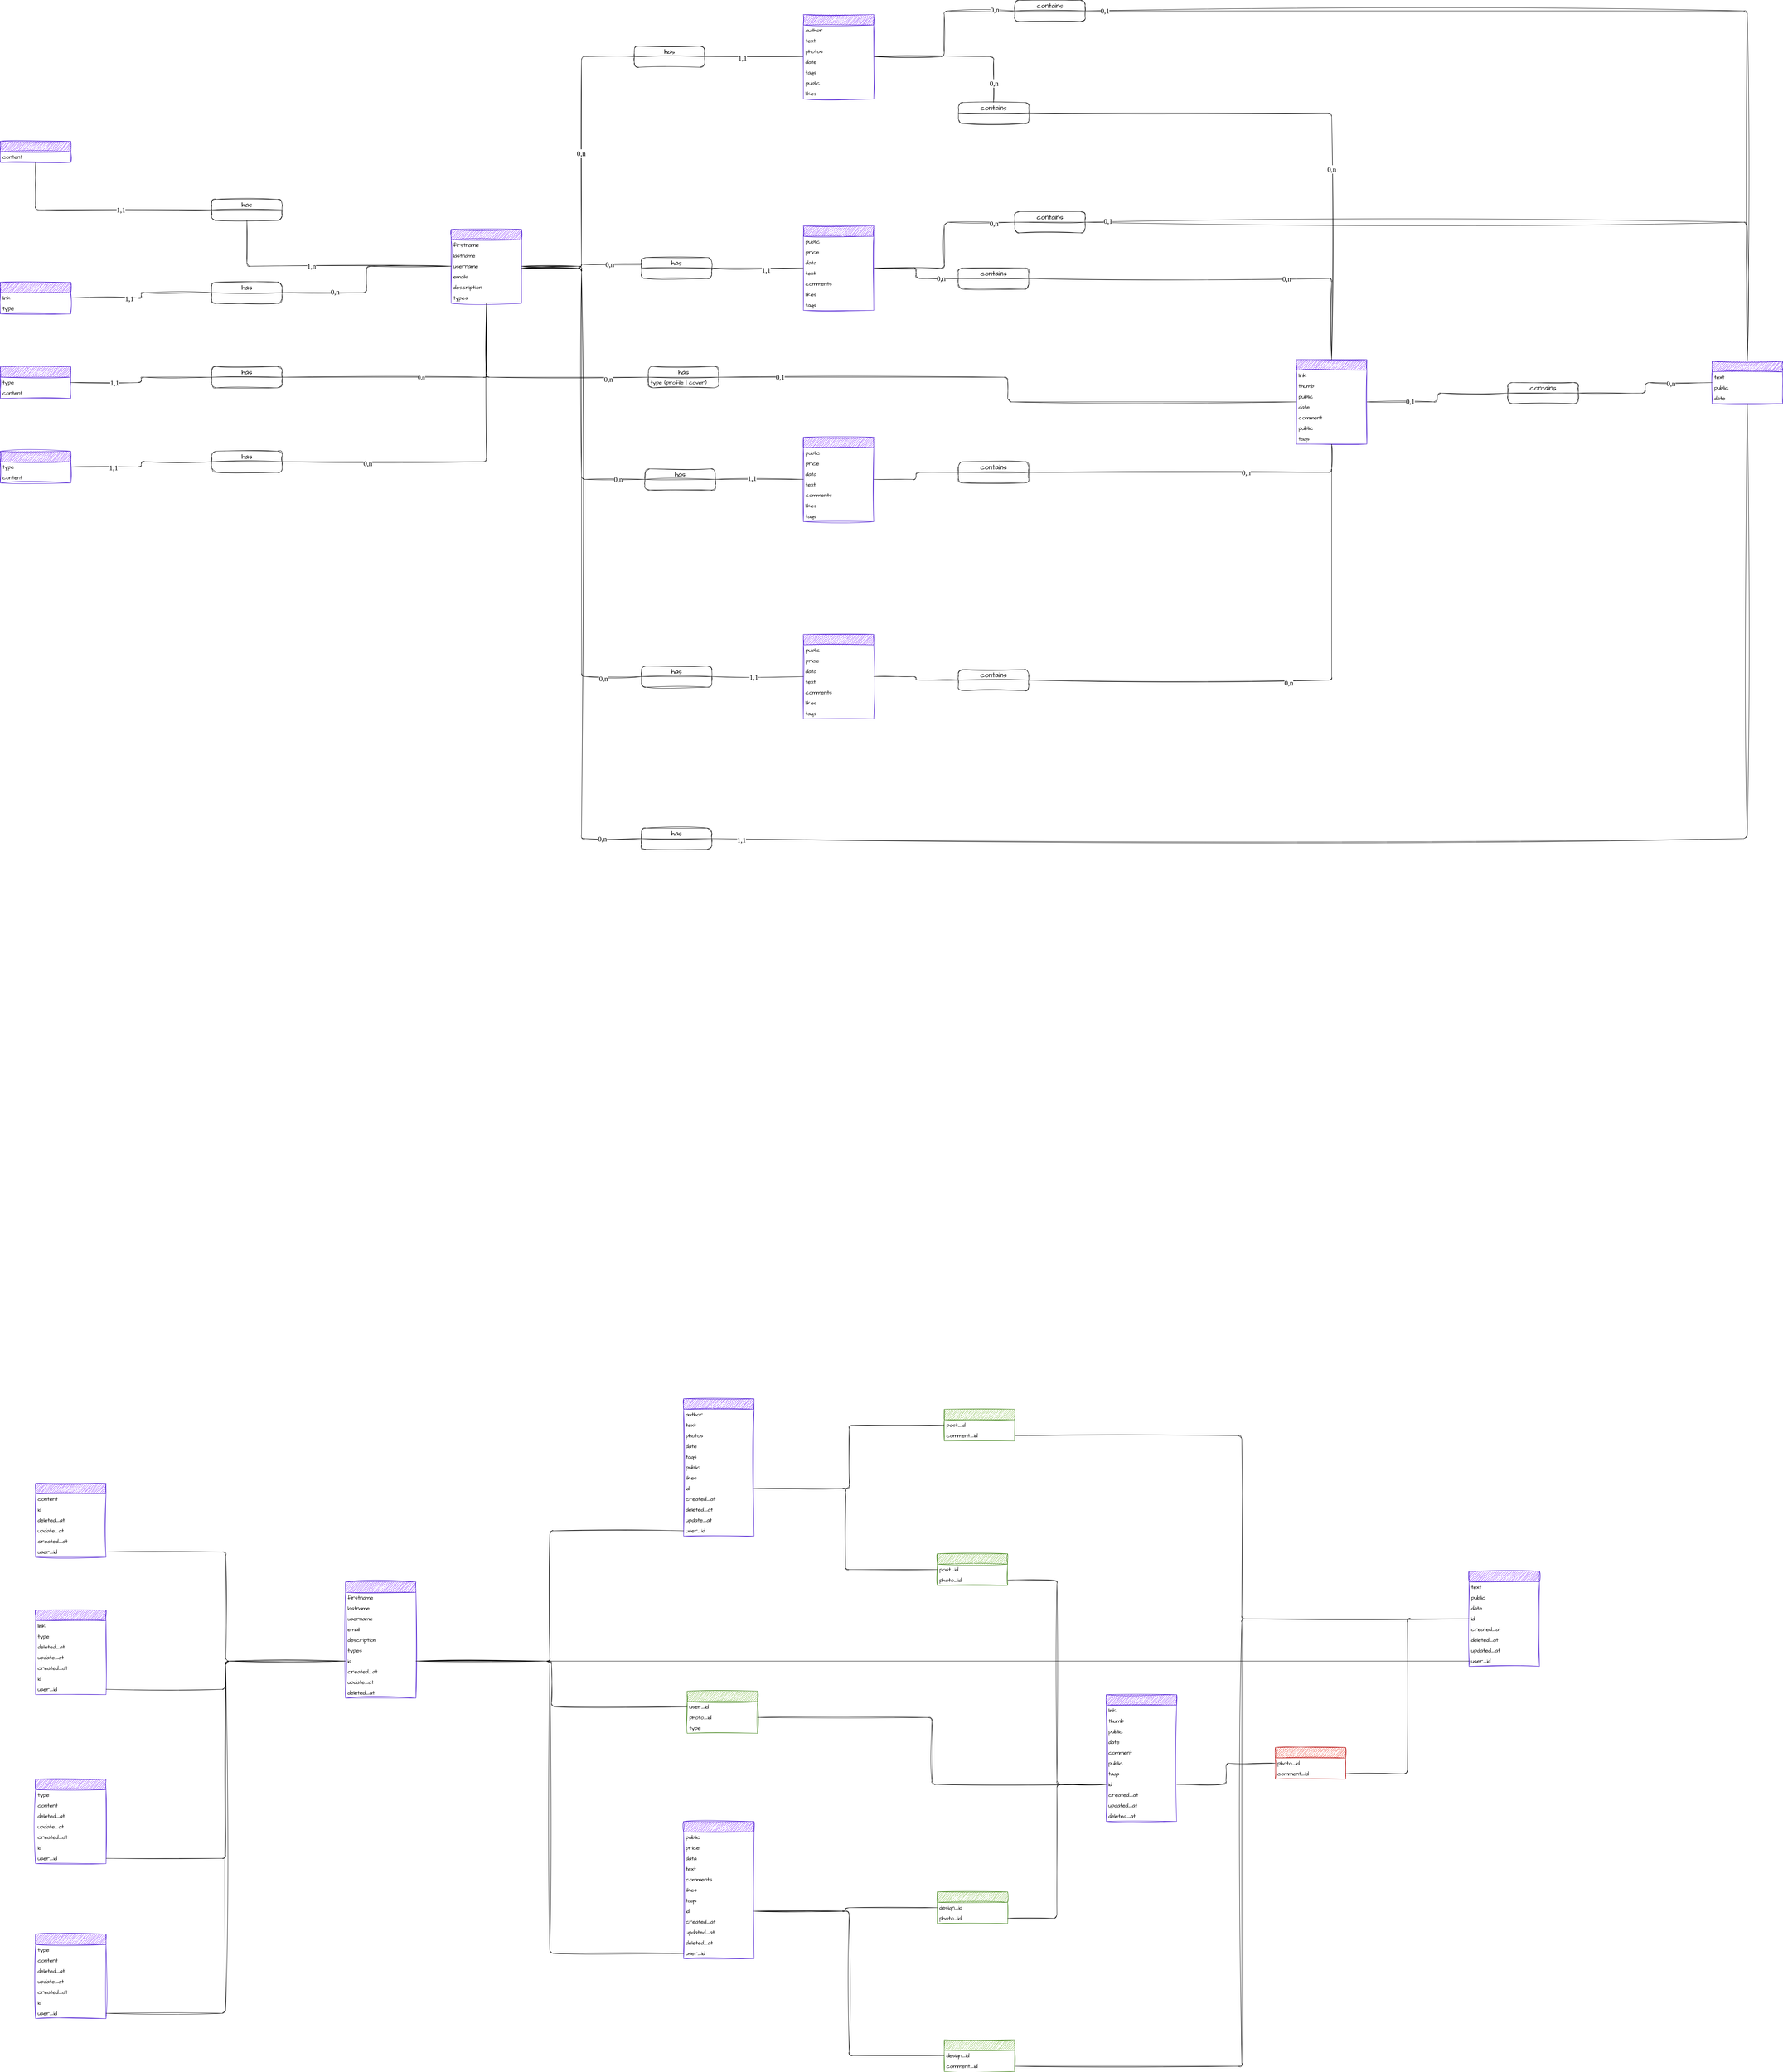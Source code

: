 <mxfile>
    <diagram id="R-jXdzF41MDXtGgMjqbo" name="Page-1">
        <mxGraphModel dx="19950" dy="12450" grid="1" gridSize="10" guides="1" tooltips="1" connect="1" arrows="1" fold="1" page="0" pageScale="1" pageWidth="827" pageHeight="1169" math="0" shadow="0">
            <root>
                <mxCell id="0"/>
                <mxCell id="1" parent="0"/>
                <mxCell id="68" style="edgeStyle=orthogonalEdgeStyle;sketch=1;hachureGap=4;jiggle=2;curveFitting=1;html=1;entryX=0.5;entryY=0.333;entryDx=0;entryDy=0;entryPerimeter=0;fontFamily=Architects Daughter;fontSource=https%3A%2F%2Ffonts.googleapis.com%2Fcss%3Ffamily%3DArchitects%2BDaughter;fontSize=16;endArrow=none;endFill=0;" parent="1" source="2" target="67" edge="1">
                    <mxGeometry relative="1" as="geometry"/>
                </mxCell>
                <mxCell id="96" value="0,n" style="edgeLabel;html=1;align=center;verticalAlign=middle;resizable=0;points=[];fontSize=20;fontFamily=Monolisa;" parent="68" vertex="1" connectable="0">
                    <mxGeometry x="0.147" y="1" relative="1" as="geometry">
                        <mxPoint as="offset"/>
                    </mxGeometry>
                </mxCell>
                <mxCell id="69" style="edgeStyle=orthogonalEdgeStyle;sketch=1;hachureGap=4;jiggle=2;curveFitting=1;html=1;fontFamily=Architects Daughter;fontSource=https%3A%2F%2Ffonts.googleapis.com%2Fcss%3Ffamily%3DArchitects%2BDaughter;fontSize=16;endArrow=none;endFill=0;" parent="1" source="2" target="7" edge="1">
                    <mxGeometry relative="1" as="geometry">
                        <Array as="points">
                            <mxPoint x="330" y="840"/>
                            <mxPoint x="330" y="240"/>
                        </Array>
                    </mxGeometry>
                </mxCell>
                <mxCell id="94" value="&lt;font face=&quot;Monolisa&quot;&gt;0,n&lt;/font&gt;" style="edgeLabel;html=1;align=center;verticalAlign=middle;resizable=0;points=[];fontSize=20;fontFamily=Architects Daughter;" parent="69" vertex="1" connectable="0">
                    <mxGeometry x="0.077" y="1" relative="1" as="geometry">
                        <mxPoint as="offset"/>
                    </mxGeometry>
                </mxCell>
                <mxCell id="215" style="edgeStyle=orthogonalEdgeStyle;sketch=1;hachureGap=4;jiggle=2;curveFitting=1;html=1;fontFamily=Monolisa;fontSize=16;endArrow=none;endFill=0;" parent="1" source="2" target="214" edge="1">
                    <mxGeometry relative="1" as="geometry"/>
                </mxCell>
                <mxCell id="217" value="1,n" style="edgeLabel;html=1;align=center;verticalAlign=middle;resizable=0;points=[];fontSize=20;fontFamily=Monolisa;" parent="215" vertex="1" connectable="0">
                    <mxGeometry x="0.118" y="-1" relative="1" as="geometry">
                        <mxPoint as="offset"/>
                    </mxGeometry>
                </mxCell>
                <mxCell id="380" style="edgeStyle=orthogonalEdgeStyle;sketch=1;hachureGap=4;jiggle=2;curveFitting=1;html=1;fontFamily=Monolisa;fontSize=16;endArrow=none;endFill=0;" parent="1" source="2" target="379" edge="1">
                    <mxGeometry relative="1" as="geometry">
                        <Array as="points">
                            <mxPoint x="330" y="835"/>
                            <mxPoint x="330" y="2460"/>
                        </Array>
                    </mxGeometry>
                </mxCell>
                <mxCell id="382" value="0,n" style="edgeLabel;html=1;align=center;verticalAlign=middle;resizable=0;points=[];fontSize=20;fontFamily=Monolisa;" parent="380" vertex="1" connectable="0">
                    <mxGeometry x="0.887" relative="1" as="geometry">
                        <mxPoint as="offset"/>
                    </mxGeometry>
                </mxCell>
                <mxCell id="2" value="User" style="swimlane;fontStyle=0;childLayout=stackLayout;horizontal=1;startSize=30;horizontalStack=0;resizeParent=1;resizeParentMax=0;resizeLast=0;collapsible=1;marginBottom=0;whiteSpace=wrap;html=1;sketch=1;hachureGap=4;jiggle=2;curveFitting=1;fontFamily=Architects Daughter;fontSource=https%3A%2F%2Ffonts.googleapis.com%2Fcss%3Ffamily%3DArchitects%2BDaughter;fontSize=20;fillColor=#6a00ff;fontColor=#ffffff;strokeColor=#3700CC;" parent="1" vertex="1">
                    <mxGeometry x="-40" y="730" width="200" height="210" as="geometry"/>
                </mxCell>
                <mxCell id="3" value="firstname" style="text;strokeColor=none;fillColor=none;align=left;verticalAlign=middle;spacingLeft=4;spacingRight=4;overflow=hidden;points=[[0,0.5],[1,0.5]];portConstraint=eastwest;rotatable=0;whiteSpace=wrap;html=1;fontSize=16;sketch=1;hachureGap=4;jiggle=2;curveFitting=1;fontFamily=Architects Daughter;fontSource=https%3A%2F%2Ffonts.googleapis.com%2Fcss%3Ffamily%3DArchitects%2BDaughter;rounded=1;" parent="2" vertex="1">
                    <mxGeometry y="30" width="200" height="30" as="geometry"/>
                </mxCell>
                <mxCell id="4" value="lastname" style="text;strokeColor=none;fillColor=none;align=left;verticalAlign=middle;spacingLeft=4;spacingRight=4;overflow=hidden;points=[[0,0.5],[1,0.5]];portConstraint=eastwest;rotatable=0;whiteSpace=wrap;html=1;fontSize=16;sketch=1;hachureGap=4;jiggle=2;curveFitting=1;fontFamily=Architects Daughter;fontSource=https%3A%2F%2Ffonts.googleapis.com%2Fcss%3Ffamily%3DArchitects%2BDaughter;" parent="2" vertex="1">
                    <mxGeometry y="60" width="200" height="30" as="geometry"/>
                </mxCell>
                <mxCell id="5" value="username" style="text;strokeColor=none;fillColor=none;align=left;verticalAlign=middle;spacingLeft=4;spacingRight=4;overflow=hidden;points=[[0,0.5],[1,0.5]];portConstraint=eastwest;rotatable=0;whiteSpace=wrap;html=1;fontSize=16;sketch=1;hachureGap=4;jiggle=2;curveFitting=1;fontFamily=Architects Daughter;fontSource=https%3A%2F%2Ffonts.googleapis.com%2Fcss%3Ffamily%3DArchitects%2BDaughter;" parent="2" vertex="1">
                    <mxGeometry y="90" width="200" height="30" as="geometry"/>
                </mxCell>
                <mxCell id="11" value="emails" style="text;strokeColor=none;fillColor=none;align=left;verticalAlign=middle;spacingLeft=4;spacingRight=4;overflow=hidden;points=[[0,0.5],[1,0.5]];portConstraint=eastwest;rotatable=0;whiteSpace=wrap;html=1;fontSize=16;sketch=1;hachureGap=4;jiggle=2;curveFitting=1;fontFamily=Architects Daughter;fontSource=https%3A%2F%2Ffonts.googleapis.com%2Fcss%3Ffamily%3DArchitects%2BDaughter;" parent="2" vertex="1">
                    <mxGeometry y="120" width="200" height="30" as="geometry"/>
                </mxCell>
                <mxCell id="41" value="description" style="text;strokeColor=none;fillColor=none;align=left;verticalAlign=middle;spacingLeft=4;spacingRight=4;overflow=hidden;points=[[0,0.5],[1,0.5]];portConstraint=eastwest;rotatable=0;whiteSpace=wrap;html=1;fontSize=16;sketch=1;hachureGap=4;jiggle=2;curveFitting=1;fontFamily=Architects Daughter;fontSource=https%3A%2F%2Ffonts.googleapis.com%2Fcss%3Ffamily%3DArchitects%2BDaughter;" parent="2" vertex="1">
                    <mxGeometry y="150" width="200" height="30" as="geometry"/>
                </mxCell>
                <mxCell id="27" value="types" style="text;strokeColor=none;fillColor=none;align=left;verticalAlign=middle;spacingLeft=4;spacingRight=4;overflow=hidden;points=[[0,0.5],[1,0.5]];portConstraint=eastwest;rotatable=0;whiteSpace=wrap;html=1;fontSize=16;sketch=1;hachureGap=4;jiggle=2;curveFitting=1;fontFamily=Architects Daughter;fontSource=https%3A%2F%2Ffonts.googleapis.com%2Fcss%3Ffamily%3DArchitects%2BDaughter;" parent="2" vertex="1">
                    <mxGeometry y="180" width="200" height="30" as="geometry"/>
                </mxCell>
                <mxCell id="47" style="edgeStyle=orthogonalEdgeStyle;sketch=1;hachureGap=4;jiggle=2;curveFitting=1;html=1;fontFamily=Architects Daughter;fontSource=https%3A%2F%2Ffonts.googleapis.com%2Fcss%3Ffamily%3DArchitects%2BDaughter;fontSize=16;endArrow=none;endFill=0;" parent="1" source="7" target="29" edge="1">
                    <mxGeometry relative="1" as="geometry"/>
                </mxCell>
                <mxCell id="95" value="1,1" style="edgeLabel;html=1;align=center;verticalAlign=middle;resizable=0;points=[];fontSize=20;fontFamily=Monolisa;" parent="47" vertex="1" connectable="0">
                    <mxGeometry x="-0.236" y="-3" relative="1" as="geometry">
                        <mxPoint as="offset"/>
                    </mxGeometry>
                </mxCell>
                <mxCell id="7" value="has" style="swimlane;fontStyle=0;childLayout=stackLayout;horizontal=1;startSize=30;horizontalStack=0;resizeParent=1;resizeParentMax=0;resizeLast=0;collapsible=1;marginBottom=0;whiteSpace=wrap;html=1;sketch=1;hachureGap=4;jiggle=2;curveFitting=1;fontFamily=Architects Daughter;fontSource=https%3A%2F%2Ffonts.googleapis.com%2Fcss%3Ffamily%3DArchitects%2BDaughter;fontSize=20;rounded=1;" parent="1" vertex="1">
                    <mxGeometry x="480" y="210" width="200" height="60" as="geometry"/>
                </mxCell>
                <mxCell id="57" style="edgeStyle=orthogonalEdgeStyle;sketch=1;hachureGap=4;jiggle=2;curveFitting=1;html=1;fontFamily=Architects Daughter;fontSource=https%3A%2F%2Ffonts.googleapis.com%2Fcss%3Ffamily%3DArchitects%2BDaughter;fontSize=16;endArrow=none;endFill=0;" parent="1" source="29" target="56" edge="1">
                    <mxGeometry relative="1" as="geometry"/>
                </mxCell>
                <mxCell id="102" value="0,n" style="edgeLabel;html=1;align=center;verticalAlign=middle;resizable=0;points=[];fontSize=20;fontFamily=Monolisa;" parent="57" vertex="1" connectable="0">
                    <mxGeometry x="-0.465" y="2" relative="1" as="geometry">
                        <mxPoint x="215" y="77" as="offset"/>
                    </mxGeometry>
                </mxCell>
                <mxCell id="342" style="edgeStyle=orthogonalEdgeStyle;sketch=1;hachureGap=4;jiggle=2;curveFitting=1;html=1;fontFamily=Monolisa;fontSize=16;endArrow=none;endFill=0;" parent="1" source="29" target="341" edge="1">
                    <mxGeometry relative="1" as="geometry"/>
                </mxCell>
                <mxCell id="348" value="0,n" style="edgeLabel;html=1;align=center;verticalAlign=middle;resizable=0;points=[];fontSize=20;fontFamily=Monolisa;" parent="342" vertex="1" connectable="0">
                    <mxGeometry x="0.785" y="4" relative="1" as="geometry">
                        <mxPoint as="offset"/>
                    </mxGeometry>
                </mxCell>
                <mxCell id="29" value="Post" style="swimlane;fontStyle=0;childLayout=stackLayout;horizontal=1;startSize=30;horizontalStack=0;resizeParent=1;resizeParentMax=0;resizeLast=0;collapsible=1;marginBottom=0;whiteSpace=wrap;html=1;sketch=1;hachureGap=4;jiggle=2;curveFitting=1;fontFamily=Architects Daughter;fontSource=https%3A%2F%2Ffonts.googleapis.com%2Fcss%3Ffamily%3DArchitects%2BDaughter;fontSize=20;fillColor=#6a00ff;fontColor=#ffffff;strokeColor=#3700CC;" parent="1" vertex="1">
                    <mxGeometry x="960" y="120" width="200" height="240" as="geometry"/>
                </mxCell>
                <mxCell id="30" value="author" style="text;strokeColor=none;fillColor=none;align=left;verticalAlign=middle;spacingLeft=4;spacingRight=4;overflow=hidden;points=[[0,0.5],[1,0.5]];portConstraint=eastwest;rotatable=0;whiteSpace=wrap;html=1;fontSize=16;sketch=1;hachureGap=4;jiggle=2;curveFitting=1;fontFamily=Architects Daughter;fontSource=https%3A%2F%2Ffonts.googleapis.com%2Fcss%3Ffamily%3DArchitects%2BDaughter;rounded=1;" parent="29" vertex="1">
                    <mxGeometry y="30" width="200" height="30" as="geometry"/>
                </mxCell>
                <mxCell id="31" value="text" style="text;strokeColor=none;fillColor=none;align=left;verticalAlign=middle;spacingLeft=4;spacingRight=4;overflow=hidden;points=[[0,0.5],[1,0.5]];portConstraint=eastwest;rotatable=0;whiteSpace=wrap;html=1;fontSize=16;sketch=1;hachureGap=4;jiggle=2;curveFitting=1;fontFamily=Architects Daughter;fontSource=https%3A%2F%2Ffonts.googleapis.com%2Fcss%3Ffamily%3DArchitects%2BDaughter;" parent="29" vertex="1">
                    <mxGeometry y="60" width="200" height="30" as="geometry"/>
                </mxCell>
                <mxCell id="32" value="photos" style="text;strokeColor=none;fillColor=none;align=left;verticalAlign=middle;spacingLeft=4;spacingRight=4;overflow=hidden;points=[[0,0.5],[1,0.5]];portConstraint=eastwest;rotatable=0;whiteSpace=wrap;html=1;fontSize=16;sketch=1;hachureGap=4;jiggle=2;curveFitting=1;fontFamily=Architects Daughter;fontSource=https%3A%2F%2Ffonts.googleapis.com%2Fcss%3Ffamily%3DArchitects%2BDaughter;" parent="29" vertex="1">
                    <mxGeometry y="90" width="200" height="30" as="geometry"/>
                </mxCell>
                <mxCell id="33" value="date" style="text;strokeColor=none;fillColor=none;align=left;verticalAlign=middle;spacingLeft=4;spacingRight=4;overflow=hidden;points=[[0,0.5],[1,0.5]];portConstraint=eastwest;rotatable=0;whiteSpace=wrap;html=1;fontSize=16;sketch=1;hachureGap=4;jiggle=2;curveFitting=1;fontFamily=Architects Daughter;fontSource=https%3A%2F%2Ffonts.googleapis.com%2Fcss%3Ffamily%3DArchitects%2BDaughter;" parent="29" vertex="1">
                    <mxGeometry y="120" width="200" height="30" as="geometry"/>
                </mxCell>
                <mxCell id="34" value="tags" style="text;strokeColor=none;fillColor=none;align=left;verticalAlign=middle;spacingLeft=4;spacingRight=4;overflow=hidden;points=[[0,0.5],[1,0.5]];portConstraint=eastwest;rotatable=0;whiteSpace=wrap;html=1;fontSize=16;sketch=1;hachureGap=4;jiggle=2;curveFitting=1;fontFamily=Architects Daughter;fontSource=https%3A%2F%2Ffonts.googleapis.com%2Fcss%3Ffamily%3DArchitects%2BDaughter;" parent="29" vertex="1">
                    <mxGeometry y="150" width="200" height="30" as="geometry"/>
                </mxCell>
                <mxCell id="35" value="public" style="text;strokeColor=none;fillColor=none;align=left;verticalAlign=middle;spacingLeft=4;spacingRight=4;overflow=hidden;points=[[0,0.5],[1,0.5]];portConstraint=eastwest;rotatable=0;whiteSpace=wrap;html=1;fontSize=16;sketch=1;hachureGap=4;jiggle=2;curveFitting=1;fontFamily=Architects Daughter;fontSource=https%3A%2F%2Ffonts.googleapis.com%2Fcss%3Ffamily%3DArchitects%2BDaughter;" parent="29" vertex="1">
                    <mxGeometry y="180" width="200" height="30" as="geometry"/>
                </mxCell>
                <mxCell id="42" value="likes" style="text;strokeColor=none;fillColor=none;align=left;verticalAlign=middle;spacingLeft=4;spacingRight=4;overflow=hidden;points=[[0,0.5],[1,0.5]];portConstraint=eastwest;rotatable=0;whiteSpace=wrap;html=1;fontSize=16;sketch=1;hachureGap=4;jiggle=2;curveFitting=1;fontFamily=Architects Daughter;fontSource=https%3A%2F%2Ffonts.googleapis.com%2Fcss%3Ffamily%3DArchitects%2BDaughter;" parent="29" vertex="1">
                    <mxGeometry y="210" width="200" height="30" as="geometry"/>
                </mxCell>
                <mxCell id="336" style="edgeStyle=orthogonalEdgeStyle;sketch=1;hachureGap=4;jiggle=2;curveFitting=1;html=1;fontFamily=Architects Daughter;fontSource=https%3A%2F%2Ffonts.googleapis.com%2Fcss%3Ffamily%3DArchitects%2BDaughter;fontSize=16;endArrow=none;endFill=0;" parent="1" source="48" target="335" edge="1">
                    <mxGeometry relative="1" as="geometry"/>
                </mxCell>
                <mxCell id="338" value="&lt;font face=&quot;Monolisa&quot;&gt;0,1&lt;/font&gt;" style="edgeLabel;html=1;align=center;verticalAlign=middle;resizable=0;points=[];fontSize=20;fontFamily=Architects Daughter;" parent="336" vertex="1" connectable="0">
                    <mxGeometry x="-0.424" y="1" relative="1" as="geometry">
                        <mxPoint as="offset"/>
                    </mxGeometry>
                </mxCell>
                <mxCell id="48" value="Photo" style="swimlane;fontStyle=0;childLayout=stackLayout;horizontal=1;startSize=30;horizontalStack=0;resizeParent=1;resizeParentMax=0;resizeLast=0;collapsible=1;marginBottom=0;whiteSpace=wrap;html=1;sketch=1;hachureGap=4;jiggle=2;curveFitting=1;fontFamily=Architects Daughter;fontSource=https%3A%2F%2Ffonts.googleapis.com%2Fcss%3Ffamily%3DArchitects%2BDaughter;fontSize=20;fillColor=#6a00ff;fontColor=#ffffff;strokeColor=#3700CC;" parent="1" vertex="1">
                    <mxGeometry x="2360" y="1100" width="200" height="240" as="geometry"/>
                </mxCell>
                <mxCell id="49" value="link" style="text;strokeColor=none;fillColor=none;align=left;verticalAlign=middle;spacingLeft=4;spacingRight=4;overflow=hidden;points=[[0,0.5],[1,0.5]];portConstraint=eastwest;rotatable=0;whiteSpace=wrap;html=1;fontSize=16;sketch=1;hachureGap=4;jiggle=2;curveFitting=1;fontFamily=Architects Daughter;fontSource=https%3A%2F%2Ffonts.googleapis.com%2Fcss%3Ffamily%3DArchitects%2BDaughter;rounded=1;" parent="48" vertex="1">
                    <mxGeometry y="30" width="200" height="30" as="geometry"/>
                </mxCell>
                <mxCell id="50" value="thumb" style="text;strokeColor=none;fillColor=none;align=left;verticalAlign=middle;spacingLeft=4;spacingRight=4;overflow=hidden;points=[[0,0.5],[1,0.5]];portConstraint=eastwest;rotatable=0;whiteSpace=wrap;html=1;fontSize=16;sketch=1;hachureGap=4;jiggle=2;curveFitting=1;fontFamily=Architects Daughter;fontSource=https%3A%2F%2Ffonts.googleapis.com%2Fcss%3Ffamily%3DArchitects%2BDaughter;" parent="48" vertex="1">
                    <mxGeometry y="60" width="200" height="30" as="geometry"/>
                </mxCell>
                <mxCell id="51" value="public" style="text;strokeColor=none;fillColor=none;align=left;verticalAlign=middle;spacingLeft=4;spacingRight=4;overflow=hidden;points=[[0,0.5],[1,0.5]];portConstraint=eastwest;rotatable=0;whiteSpace=wrap;html=1;fontSize=16;sketch=1;hachureGap=4;jiggle=2;curveFitting=1;fontFamily=Architects Daughter;fontSource=https%3A%2F%2Ffonts.googleapis.com%2Fcss%3Ffamily%3DArchitects%2BDaughter;" parent="48" vertex="1">
                    <mxGeometry y="90" width="200" height="30" as="geometry"/>
                </mxCell>
                <mxCell id="52" value="date" style="text;strokeColor=none;fillColor=none;align=left;verticalAlign=middle;spacingLeft=4;spacingRight=4;overflow=hidden;points=[[0,0.5],[1,0.5]];portConstraint=eastwest;rotatable=0;whiteSpace=wrap;html=1;fontSize=16;sketch=1;hachureGap=4;jiggle=2;curveFitting=1;fontFamily=Architects Daughter;fontSource=https%3A%2F%2Ffonts.googleapis.com%2Fcss%3Ffamily%3DArchitects%2BDaughter;" parent="48" vertex="1">
                    <mxGeometry y="120" width="200" height="30" as="geometry"/>
                </mxCell>
                <mxCell id="53" value="comment" style="text;strokeColor=none;fillColor=none;align=left;verticalAlign=middle;spacingLeft=4;spacingRight=4;overflow=hidden;points=[[0,0.5],[1,0.5]];portConstraint=eastwest;rotatable=0;whiteSpace=wrap;html=1;fontSize=16;sketch=1;hachureGap=4;jiggle=2;curveFitting=1;fontFamily=Architects Daughter;fontSource=https%3A%2F%2Ffonts.googleapis.com%2Fcss%3Ffamily%3DArchitects%2BDaughter;" parent="48" vertex="1">
                    <mxGeometry y="150" width="200" height="30" as="geometry"/>
                </mxCell>
                <mxCell id="54" value="public" style="text;strokeColor=none;fillColor=none;align=left;verticalAlign=middle;spacingLeft=4;spacingRight=4;overflow=hidden;points=[[0,0.5],[1,0.5]];portConstraint=eastwest;rotatable=0;whiteSpace=wrap;html=1;fontSize=16;sketch=1;hachureGap=4;jiggle=2;curveFitting=1;fontFamily=Architects Daughter;fontSource=https%3A%2F%2Ffonts.googleapis.com%2Fcss%3Ffamily%3DArchitects%2BDaughter;" parent="48" vertex="1">
                    <mxGeometry y="180" width="200" height="30" as="geometry"/>
                </mxCell>
                <mxCell id="55" value="tags" style="text;strokeColor=none;fillColor=none;align=left;verticalAlign=middle;spacingLeft=4;spacingRight=4;overflow=hidden;points=[[0,0.5],[1,0.5]];portConstraint=eastwest;rotatable=0;whiteSpace=wrap;html=1;fontSize=16;sketch=1;hachureGap=4;jiggle=2;curveFitting=1;fontFamily=Architects Daughter;fontSource=https%3A%2F%2Ffonts.googleapis.com%2Fcss%3Ffamily%3DArchitects%2BDaughter;" parent="48" vertex="1">
                    <mxGeometry y="210" width="200" height="30" as="geometry"/>
                </mxCell>
                <mxCell id="58" style="edgeStyle=orthogonalEdgeStyle;sketch=1;hachureGap=4;jiggle=2;curveFitting=1;html=1;fontFamily=Architects Daughter;fontSource=https%3A%2F%2Ffonts.googleapis.com%2Fcss%3Ffamily%3DArchitects%2BDaughter;fontSize=16;endArrow=none;endFill=0;" parent="1" source="56" target="48" edge="1">
                    <mxGeometry relative="1" as="geometry"/>
                </mxCell>
                <mxCell id="103" value="0,n" style="edgeLabel;html=1;align=center;verticalAlign=middle;resizable=0;points=[];fontSize=20;fontFamily=Monolisa;" parent="58" vertex="1" connectable="0">
                    <mxGeometry x="0.306" relative="1" as="geometry">
                        <mxPoint as="offset"/>
                    </mxGeometry>
                </mxCell>
                <mxCell id="56" value="contains" style="swimlane;fontStyle=0;childLayout=stackLayout;horizontal=1;startSize=30;horizontalStack=0;resizeParent=1;resizeParentMax=0;resizeLast=0;collapsible=1;marginBottom=0;whiteSpace=wrap;html=1;sketch=1;hachureGap=4;jiggle=2;curveFitting=1;fontFamily=Architects Daughter;fontSource=https%3A%2F%2Ffonts.googleapis.com%2Fcss%3Ffamily%3DArchitects%2BDaughter;fontSize=20;rounded=1;" parent="1" vertex="1">
                    <mxGeometry x="1400" y="370" width="200" height="60" as="geometry"/>
                </mxCell>
                <mxCell id="115" style="edgeStyle=orthogonalEdgeStyle;sketch=1;hachureGap=4;jiggle=2;curveFitting=1;html=1;fontFamily=Monolisa;fontSize=16;endArrow=none;endFill=0;" parent="1" source="59" target="112" edge="1">
                    <mxGeometry relative="1" as="geometry"/>
                </mxCell>
                <mxCell id="321" value="&lt;font face=&quot;Monolisa&quot;&gt;0,n&lt;/font&gt;" style="edgeLabel;html=1;align=center;verticalAlign=middle;resizable=0;points=[];fontSize=20;fontFamily=Architects Daughter;" parent="115" vertex="1" connectable="0">
                    <mxGeometry x="-0.383" y="2" relative="1" as="geometry">
                        <mxPoint x="107" y="32" as="offset"/>
                    </mxGeometry>
                </mxCell>
                <mxCell id="344" style="edgeStyle=orthogonalEdgeStyle;sketch=1;hachureGap=4;jiggle=2;curveFitting=1;html=1;fontFamily=Monolisa;fontSize=16;endArrow=none;endFill=0;" parent="1" source="59" target="340" edge="1">
                    <mxGeometry relative="1" as="geometry"/>
                </mxCell>
                <mxCell id="346" value="0,n" style="edgeLabel;html=1;align=center;verticalAlign=middle;resizable=0;points=[];fontSize=20;fontFamily=Monolisa;" parent="344" vertex="1" connectable="0">
                    <mxGeometry x="0.775" y="-3" relative="1" as="geometry">
                        <mxPoint as="offset"/>
                    </mxGeometry>
                </mxCell>
                <mxCell id="59" value="design" style="swimlane;fontStyle=0;childLayout=stackLayout;horizontal=1;startSize=30;horizontalStack=0;resizeParent=1;resizeParentMax=0;resizeLast=0;collapsible=1;marginBottom=0;whiteSpace=wrap;html=1;sketch=1;hachureGap=4;jiggle=2;curveFitting=1;fontFamily=Architects Daughter;fontSource=https%3A%2F%2Ffonts.googleapis.com%2Fcss%3Ffamily%3DArchitects%2BDaughter;fontSize=20;fillColor=#6a00ff;fontColor=#ffffff;strokeColor=#3700CC;" parent="1" vertex="1">
                    <mxGeometry x="960" y="720" width="200" height="240" as="geometry"/>
                </mxCell>
                <mxCell id="60" value="public" style="text;strokeColor=none;fillColor=none;align=left;verticalAlign=middle;spacingLeft=4;spacingRight=4;overflow=hidden;points=[[0,0.5],[1,0.5]];portConstraint=eastwest;rotatable=0;whiteSpace=wrap;html=1;fontSize=16;sketch=1;hachureGap=4;jiggle=2;curveFitting=1;fontFamily=Architects Daughter;fontSource=https%3A%2F%2Ffonts.googleapis.com%2Fcss%3Ffamily%3DArchitects%2BDaughter;rounded=1;" parent="59" vertex="1">
                    <mxGeometry y="30" width="200" height="30" as="geometry"/>
                </mxCell>
                <mxCell id="61" value="price" style="text;strokeColor=none;fillColor=none;align=left;verticalAlign=middle;spacingLeft=4;spacingRight=4;overflow=hidden;points=[[0,0.5],[1,0.5]];portConstraint=eastwest;rotatable=0;whiteSpace=wrap;html=1;fontSize=16;sketch=1;hachureGap=4;jiggle=2;curveFitting=1;fontFamily=Architects Daughter;fontSource=https%3A%2F%2Ffonts.googleapis.com%2Fcss%3Ffamily%3DArchitects%2BDaughter;" parent="59" vertex="1">
                    <mxGeometry y="60" width="200" height="30" as="geometry"/>
                </mxCell>
                <mxCell id="62" value="data" style="text;strokeColor=none;fillColor=none;align=left;verticalAlign=middle;spacingLeft=4;spacingRight=4;overflow=hidden;points=[[0,0.5],[1,0.5]];portConstraint=eastwest;rotatable=0;whiteSpace=wrap;html=1;fontSize=16;sketch=1;hachureGap=4;jiggle=2;curveFitting=1;fontFamily=Architects Daughter;fontSource=https%3A%2F%2Ffonts.googleapis.com%2Fcss%3Ffamily%3DArchitects%2BDaughter;" parent="59" vertex="1">
                    <mxGeometry y="90" width="200" height="30" as="geometry"/>
                </mxCell>
                <mxCell id="63" value="text" style="text;strokeColor=none;fillColor=none;align=left;verticalAlign=middle;spacingLeft=4;spacingRight=4;overflow=hidden;points=[[0,0.5],[1,0.5]];portConstraint=eastwest;rotatable=0;whiteSpace=wrap;html=1;fontSize=16;sketch=1;hachureGap=4;jiggle=2;curveFitting=1;fontFamily=Architects Daughter;fontSource=https%3A%2F%2Ffonts.googleapis.com%2Fcss%3Ffamily%3DArchitects%2BDaughter;" parent="59" vertex="1">
                    <mxGeometry y="120" width="200" height="30" as="geometry"/>
                </mxCell>
                <mxCell id="64" value="comments" style="text;strokeColor=none;fillColor=none;align=left;verticalAlign=middle;spacingLeft=4;spacingRight=4;overflow=hidden;points=[[0,0.5],[1,0.5]];portConstraint=eastwest;rotatable=0;whiteSpace=wrap;html=1;fontSize=16;sketch=1;hachureGap=4;jiggle=2;curveFitting=1;fontFamily=Architects Daughter;fontSource=https%3A%2F%2Ffonts.googleapis.com%2Fcss%3Ffamily%3DArchitects%2BDaughter;" parent="59" vertex="1">
                    <mxGeometry y="150" width="200" height="30" as="geometry"/>
                </mxCell>
                <mxCell id="65" value="likes" style="text;strokeColor=none;fillColor=none;align=left;verticalAlign=middle;spacingLeft=4;spacingRight=4;overflow=hidden;points=[[0,0.5],[1,0.5]];portConstraint=eastwest;rotatable=0;whiteSpace=wrap;html=1;fontSize=16;sketch=1;hachureGap=4;jiggle=2;curveFitting=1;fontFamily=Architects Daughter;fontSource=https%3A%2F%2Ffonts.googleapis.com%2Fcss%3Ffamily%3DArchitects%2BDaughter;" parent="59" vertex="1">
                    <mxGeometry y="180" width="200" height="30" as="geometry"/>
                </mxCell>
                <mxCell id="66" value="tags" style="text;strokeColor=none;fillColor=none;align=left;verticalAlign=middle;spacingLeft=4;spacingRight=4;overflow=hidden;points=[[0,0.5],[1,0.5]];portConstraint=eastwest;rotatable=0;whiteSpace=wrap;html=1;fontSize=16;sketch=1;hachureGap=4;jiggle=2;curveFitting=1;fontFamily=Architects Daughter;fontSource=https%3A%2F%2Ffonts.googleapis.com%2Fcss%3Ffamily%3DArchitects%2BDaughter;" parent="59" vertex="1">
                    <mxGeometry y="210" width="200" height="30" as="geometry"/>
                </mxCell>
                <mxCell id="70" style="edgeStyle=orthogonalEdgeStyle;sketch=1;hachureGap=4;jiggle=2;curveFitting=1;html=1;fontFamily=Architects Daughter;fontSource=https%3A%2F%2Ffonts.googleapis.com%2Fcss%3Ffamily%3DArchitects%2BDaughter;fontSize=16;endArrow=none;endFill=0;" parent="1" source="67" target="59" edge="1">
                    <mxGeometry relative="1" as="geometry"/>
                </mxCell>
                <mxCell id="97" value="1,1" style="edgeLabel;html=1;align=center;verticalAlign=middle;resizable=0;points=[];fontSize=20;fontFamily=Monolisa;" parent="70" vertex="1" connectable="0">
                    <mxGeometry x="0.182" y="-5" relative="1" as="geometry">
                        <mxPoint as="offset"/>
                    </mxGeometry>
                </mxCell>
                <mxCell id="67" value="has" style="swimlane;fontStyle=0;childLayout=stackLayout;horizontal=1;startSize=30;horizontalStack=0;resizeParent=1;resizeParentMax=0;resizeLast=0;collapsible=1;marginBottom=0;whiteSpace=wrap;html=1;sketch=1;hachureGap=4;jiggle=2;curveFitting=1;fontFamily=Architects Daughter;fontSource=https%3A%2F%2Ffonts.googleapis.com%2Fcss%3Ffamily%3DArchitects%2BDaughter;fontSize=20;rounded=1;" parent="1" vertex="1">
                    <mxGeometry x="500" y="810" width="200" height="60" as="geometry"/>
                </mxCell>
                <mxCell id="116" style="edgeStyle=orthogonalEdgeStyle;sketch=1;hachureGap=4;jiggle=2;curveFitting=1;html=1;fontFamily=Monolisa;fontSize=16;endArrow=none;endFill=0;" parent="1" source="71" target="113" edge="1">
                    <mxGeometry relative="1" as="geometry"/>
                </mxCell>
                <mxCell id="71" value="Room" style="swimlane;fontStyle=0;childLayout=stackLayout;horizontal=1;startSize=30;horizontalStack=0;resizeParent=1;resizeParentMax=0;resizeLast=0;collapsible=1;marginBottom=0;whiteSpace=wrap;html=1;sketch=1;hachureGap=4;jiggle=2;curveFitting=1;fontFamily=Architects Daughter;fontSource=https%3A%2F%2Ffonts.googleapis.com%2Fcss%3Ffamily%3DArchitects%2BDaughter;fontSize=20;fillColor=#6a00ff;fontColor=#ffffff;strokeColor=#3700CC;" parent="1" vertex="1">
                    <mxGeometry x="960" y="1320" width="200" height="240" as="geometry"/>
                </mxCell>
                <mxCell id="72" value="public" style="text;strokeColor=none;fillColor=none;align=left;verticalAlign=middle;spacingLeft=4;spacingRight=4;overflow=hidden;points=[[0,0.5],[1,0.5]];portConstraint=eastwest;rotatable=0;whiteSpace=wrap;html=1;fontSize=16;sketch=1;hachureGap=4;jiggle=2;curveFitting=1;fontFamily=Architects Daughter;fontSource=https%3A%2F%2Ffonts.googleapis.com%2Fcss%3Ffamily%3DArchitects%2BDaughter;rounded=1;" parent="71" vertex="1">
                    <mxGeometry y="30" width="200" height="30" as="geometry"/>
                </mxCell>
                <mxCell id="73" value="price" style="text;strokeColor=none;fillColor=none;align=left;verticalAlign=middle;spacingLeft=4;spacingRight=4;overflow=hidden;points=[[0,0.5],[1,0.5]];portConstraint=eastwest;rotatable=0;whiteSpace=wrap;html=1;fontSize=16;sketch=1;hachureGap=4;jiggle=2;curveFitting=1;fontFamily=Architects Daughter;fontSource=https%3A%2F%2Ffonts.googleapis.com%2Fcss%3Ffamily%3DArchitects%2BDaughter;" parent="71" vertex="1">
                    <mxGeometry y="60" width="200" height="30" as="geometry"/>
                </mxCell>
                <mxCell id="74" value="data" style="text;strokeColor=none;fillColor=none;align=left;verticalAlign=middle;spacingLeft=4;spacingRight=4;overflow=hidden;points=[[0,0.5],[1,0.5]];portConstraint=eastwest;rotatable=0;whiteSpace=wrap;html=1;fontSize=16;sketch=1;hachureGap=4;jiggle=2;curveFitting=1;fontFamily=Architects Daughter;fontSource=https%3A%2F%2Ffonts.googleapis.com%2Fcss%3Ffamily%3DArchitects%2BDaughter;" parent="71" vertex="1">
                    <mxGeometry y="90" width="200" height="30" as="geometry"/>
                </mxCell>
                <mxCell id="75" value="text" style="text;strokeColor=none;fillColor=none;align=left;verticalAlign=middle;spacingLeft=4;spacingRight=4;overflow=hidden;points=[[0,0.5],[1,0.5]];portConstraint=eastwest;rotatable=0;whiteSpace=wrap;html=1;fontSize=16;sketch=1;hachureGap=4;jiggle=2;curveFitting=1;fontFamily=Architects Daughter;fontSource=https%3A%2F%2Ffonts.googleapis.com%2Fcss%3Ffamily%3DArchitects%2BDaughter;" parent="71" vertex="1">
                    <mxGeometry y="120" width="200" height="30" as="geometry"/>
                </mxCell>
                <mxCell id="76" value="comments" style="text;strokeColor=none;fillColor=none;align=left;verticalAlign=middle;spacingLeft=4;spacingRight=4;overflow=hidden;points=[[0,0.5],[1,0.5]];portConstraint=eastwest;rotatable=0;whiteSpace=wrap;html=1;fontSize=16;sketch=1;hachureGap=4;jiggle=2;curveFitting=1;fontFamily=Architects Daughter;fontSource=https%3A%2F%2Ffonts.googleapis.com%2Fcss%3Ffamily%3DArchitects%2BDaughter;" parent="71" vertex="1">
                    <mxGeometry y="150" width="200" height="30" as="geometry"/>
                </mxCell>
                <mxCell id="77" value="likes" style="text;strokeColor=none;fillColor=none;align=left;verticalAlign=middle;spacingLeft=4;spacingRight=4;overflow=hidden;points=[[0,0.5],[1,0.5]];portConstraint=eastwest;rotatable=0;whiteSpace=wrap;html=1;fontSize=16;sketch=1;hachureGap=4;jiggle=2;curveFitting=1;fontFamily=Architects Daughter;fontSource=https%3A%2F%2Ffonts.googleapis.com%2Fcss%3Ffamily%3DArchitects%2BDaughter;" parent="71" vertex="1">
                    <mxGeometry y="180" width="200" height="30" as="geometry"/>
                </mxCell>
                <mxCell id="78" value="tags" style="text;strokeColor=none;fillColor=none;align=left;verticalAlign=middle;spacingLeft=4;spacingRight=4;overflow=hidden;points=[[0,0.5],[1,0.5]];portConstraint=eastwest;rotatable=0;whiteSpace=wrap;html=1;fontSize=16;sketch=1;hachureGap=4;jiggle=2;curveFitting=1;fontFamily=Architects Daughter;fontSource=https%3A%2F%2Ffonts.googleapis.com%2Fcss%3Ffamily%3DArchitects%2BDaughter;" parent="71" vertex="1">
                    <mxGeometry y="210" width="200" height="30" as="geometry"/>
                </mxCell>
                <mxCell id="82" style="edgeStyle=orthogonalEdgeStyle;sketch=1;hachureGap=4;jiggle=2;curveFitting=1;html=1;fontFamily=Architects Daughter;fontSource=https%3A%2F%2Ffonts.googleapis.com%2Fcss%3Ffamily%3DArchitects%2BDaughter;fontSize=16;endArrow=none;endFill=0;elbow=vertical;" parent="1" source="80" target="71" edge="1">
                    <mxGeometry relative="1" as="geometry"/>
                </mxCell>
                <mxCell id="99" value="1,1" style="edgeLabel;html=1;align=center;verticalAlign=middle;resizable=0;points=[];fontSize=20;fontFamily=Monolisa;" parent="82" vertex="1" connectable="0">
                    <mxGeometry x="-0.167" y="4" relative="1" as="geometry">
                        <mxPoint as="offset"/>
                    </mxGeometry>
                </mxCell>
                <mxCell id="80" value="has" style="swimlane;fontStyle=0;childLayout=stackLayout;horizontal=1;startSize=30;horizontalStack=0;resizeParent=1;resizeParentMax=0;resizeLast=0;collapsible=1;marginBottom=0;whiteSpace=wrap;html=1;sketch=1;hachureGap=4;jiggle=2;curveFitting=1;fontFamily=Architects Daughter;fontSource=https%3A%2F%2Ffonts.googleapis.com%2Fcss%3Ffamily%3DArchitects%2BDaughter;fontSize=20;rounded=1;" parent="1" vertex="1">
                    <mxGeometry x="510" y="1410" width="200" height="60" as="geometry"/>
                </mxCell>
                <mxCell id="81" style="edgeStyle=orthogonalEdgeStyle;sketch=1;hachureGap=4;jiggle=2;curveFitting=1;html=1;fontFamily=Architects Daughter;fontSource=https%3A%2F%2Ffonts.googleapis.com%2Fcss%3Ffamily%3DArchitects%2BDaughter;fontSize=16;endArrow=none;endFill=0;elbow=vertical;" parent="1" source="2" target="80" edge="1">
                    <mxGeometry relative="1" as="geometry">
                        <Array as="points">
                            <mxPoint x="330" y="840"/>
                            <mxPoint x="330" y="1440"/>
                        </Array>
                    </mxGeometry>
                </mxCell>
                <mxCell id="98" value="0,n" style="edgeLabel;html=1;align=center;verticalAlign=middle;resizable=0;points=[];fontSize=20;fontFamily=Monolisa;" parent="81" vertex="1" connectable="0">
                    <mxGeometry x="0.839" y="1" relative="1" as="geometry">
                        <mxPoint as="offset"/>
                    </mxGeometry>
                </mxCell>
                <mxCell id="117" style="edgeStyle=orthogonalEdgeStyle;sketch=1;hachureGap=4;jiggle=2;curveFitting=1;html=1;fontFamily=Monolisa;fontSize=16;endArrow=none;endFill=0;" parent="1" source="83" target="114" edge="1">
                    <mxGeometry relative="1" as="geometry"/>
                </mxCell>
                <mxCell id="83" value="Event" style="swimlane;fontStyle=0;childLayout=stackLayout;horizontal=1;startSize=30;horizontalStack=0;resizeParent=1;resizeParentMax=0;resizeLast=0;collapsible=1;marginBottom=0;whiteSpace=wrap;html=1;sketch=1;hachureGap=4;jiggle=2;curveFitting=1;fontFamily=Architects Daughter;fontSource=https%3A%2F%2Ffonts.googleapis.com%2Fcss%3Ffamily%3DArchitects%2BDaughter;fontSize=20;fillColor=#6a00ff;fontColor=#ffffff;strokeColor=#3700CC;" parent="1" vertex="1">
                    <mxGeometry x="960" y="1880" width="200" height="240" as="geometry"/>
                </mxCell>
                <mxCell id="84" value="public" style="text;strokeColor=none;fillColor=none;align=left;verticalAlign=middle;spacingLeft=4;spacingRight=4;overflow=hidden;points=[[0,0.5],[1,0.5]];portConstraint=eastwest;rotatable=0;whiteSpace=wrap;html=1;fontSize=16;sketch=1;hachureGap=4;jiggle=2;curveFitting=1;fontFamily=Architects Daughter;fontSource=https%3A%2F%2Ffonts.googleapis.com%2Fcss%3Ffamily%3DArchitects%2BDaughter;rounded=1;" parent="83" vertex="1">
                    <mxGeometry y="30" width="200" height="30" as="geometry"/>
                </mxCell>
                <mxCell id="85" value="price" style="text;strokeColor=none;fillColor=none;align=left;verticalAlign=middle;spacingLeft=4;spacingRight=4;overflow=hidden;points=[[0,0.5],[1,0.5]];portConstraint=eastwest;rotatable=0;whiteSpace=wrap;html=1;fontSize=16;sketch=1;hachureGap=4;jiggle=2;curveFitting=1;fontFamily=Architects Daughter;fontSource=https%3A%2F%2Ffonts.googleapis.com%2Fcss%3Ffamily%3DArchitects%2BDaughter;" parent="83" vertex="1">
                    <mxGeometry y="60" width="200" height="30" as="geometry"/>
                </mxCell>
                <mxCell id="86" value="data" style="text;strokeColor=none;fillColor=none;align=left;verticalAlign=middle;spacingLeft=4;spacingRight=4;overflow=hidden;points=[[0,0.5],[1,0.5]];portConstraint=eastwest;rotatable=0;whiteSpace=wrap;html=1;fontSize=16;sketch=1;hachureGap=4;jiggle=2;curveFitting=1;fontFamily=Architects Daughter;fontSource=https%3A%2F%2Ffonts.googleapis.com%2Fcss%3Ffamily%3DArchitects%2BDaughter;" parent="83" vertex="1">
                    <mxGeometry y="90" width="200" height="30" as="geometry"/>
                </mxCell>
                <mxCell id="87" value="text" style="text;strokeColor=none;fillColor=none;align=left;verticalAlign=middle;spacingLeft=4;spacingRight=4;overflow=hidden;points=[[0,0.5],[1,0.5]];portConstraint=eastwest;rotatable=0;whiteSpace=wrap;html=1;fontSize=16;sketch=1;hachureGap=4;jiggle=2;curveFitting=1;fontFamily=Architects Daughter;fontSource=https%3A%2F%2Ffonts.googleapis.com%2Fcss%3Ffamily%3DArchitects%2BDaughter;" parent="83" vertex="1">
                    <mxGeometry y="120" width="200" height="30" as="geometry"/>
                </mxCell>
                <mxCell id="88" value="comments" style="text;strokeColor=none;fillColor=none;align=left;verticalAlign=middle;spacingLeft=4;spacingRight=4;overflow=hidden;points=[[0,0.5],[1,0.5]];portConstraint=eastwest;rotatable=0;whiteSpace=wrap;html=1;fontSize=16;sketch=1;hachureGap=4;jiggle=2;curveFitting=1;fontFamily=Architects Daughter;fontSource=https%3A%2F%2Ffonts.googleapis.com%2Fcss%3Ffamily%3DArchitects%2BDaughter;" parent="83" vertex="1">
                    <mxGeometry y="150" width="200" height="30" as="geometry"/>
                </mxCell>
                <mxCell id="89" value="likes" style="text;strokeColor=none;fillColor=none;align=left;verticalAlign=middle;spacingLeft=4;spacingRight=4;overflow=hidden;points=[[0,0.5],[1,0.5]];portConstraint=eastwest;rotatable=0;whiteSpace=wrap;html=1;fontSize=16;sketch=1;hachureGap=4;jiggle=2;curveFitting=1;fontFamily=Architects Daughter;fontSource=https%3A%2F%2Ffonts.googleapis.com%2Fcss%3Ffamily%3DArchitects%2BDaughter;" parent="83" vertex="1">
                    <mxGeometry y="180" width="200" height="30" as="geometry"/>
                </mxCell>
                <mxCell id="90" value="tags" style="text;strokeColor=none;fillColor=none;align=left;verticalAlign=middle;spacingLeft=4;spacingRight=4;overflow=hidden;points=[[0,0.5],[1,0.5]];portConstraint=eastwest;rotatable=0;whiteSpace=wrap;html=1;fontSize=16;sketch=1;hachureGap=4;jiggle=2;curveFitting=1;fontFamily=Architects Daughter;fontSource=https%3A%2F%2Ffonts.googleapis.com%2Fcss%3Ffamily%3DArchitects%2BDaughter;" parent="83" vertex="1">
                    <mxGeometry y="210" width="200" height="30" as="geometry"/>
                </mxCell>
                <mxCell id="93" style="edgeStyle=orthogonalEdgeStyle;sketch=1;hachureGap=4;jiggle=2;curveFitting=1;html=1;fontFamily=Architects Daughter;fontSource=https%3A%2F%2Ffonts.googleapis.com%2Fcss%3Ffamily%3DArchitects%2BDaughter;fontSize=16;endArrow=none;endFill=0;elbow=vertical;" parent="1" source="91" target="83" edge="1">
                    <mxGeometry relative="1" as="geometry"/>
                </mxCell>
                <mxCell id="101" value="1,1" style="edgeLabel;html=1;align=center;verticalAlign=middle;resizable=0;points=[];fontSize=20;fontFamily=Monolisa;" parent="93" vertex="1" connectable="0">
                    <mxGeometry x="-0.09" y="-1" relative="1" as="geometry">
                        <mxPoint as="offset"/>
                    </mxGeometry>
                </mxCell>
                <mxCell id="91" value="has" style="swimlane;fontStyle=0;childLayout=stackLayout;horizontal=1;startSize=30;horizontalStack=0;resizeParent=1;resizeParentMax=0;resizeLast=0;collapsible=1;marginBottom=0;whiteSpace=wrap;html=1;sketch=1;hachureGap=4;jiggle=2;curveFitting=1;fontFamily=Architects Daughter;fontSource=https%3A%2F%2Ffonts.googleapis.com%2Fcss%3Ffamily%3DArchitects%2BDaughter;fontSize=20;rounded=1;" parent="1" vertex="1">
                    <mxGeometry x="500" y="1970" width="200" height="60" as="geometry"/>
                </mxCell>
                <mxCell id="92" style="edgeStyle=orthogonalEdgeStyle;sketch=1;hachureGap=4;jiggle=2;curveFitting=1;html=1;fontFamily=Architects Daughter;fontSource=https%3A%2F%2Ffonts.googleapis.com%2Fcss%3Ffamily%3DArchitects%2BDaughter;fontSize=16;endArrow=none;endFill=0;elbow=vertical;" parent="1" source="2" target="91" edge="1">
                    <mxGeometry relative="1" as="geometry">
                        <Array as="points">
                            <mxPoint x="330" y="840"/>
                            <mxPoint x="330" y="2000"/>
                        </Array>
                    </mxGeometry>
                </mxCell>
                <mxCell id="100" value="0,n" style="edgeLabel;html=1;align=center;verticalAlign=middle;resizable=0;points=[];fontSize=20;fontFamily=Monolisa;" parent="92" vertex="1" connectable="0">
                    <mxGeometry x="0.856" y="-5" relative="1" as="geometry">
                        <mxPoint as="offset"/>
                    </mxGeometry>
                </mxCell>
                <mxCell id="118" style="edgeStyle=orthogonalEdgeStyle;sketch=1;hachureGap=4;jiggle=2;curveFitting=1;html=1;entryX=0.5;entryY=0;entryDx=0;entryDy=0;fontFamily=Monolisa;fontSize=16;endArrow=none;endFill=0;" parent="1" source="112" target="48" edge="1">
                    <mxGeometry relative="1" as="geometry"/>
                </mxCell>
                <mxCell id="160" value="0,n" style="edgeLabel;html=1;align=center;verticalAlign=middle;resizable=0;points=[];fontSize=20;fontFamily=Monolisa;" parent="118" vertex="1" connectable="0">
                    <mxGeometry x="0.342" relative="1" as="geometry">
                        <mxPoint as="offset"/>
                    </mxGeometry>
                </mxCell>
                <mxCell id="112" value="contains" style="swimlane;fontStyle=0;childLayout=stackLayout;horizontal=1;startSize=30;horizontalStack=0;resizeParent=1;resizeParentMax=0;resizeLast=0;collapsible=1;marginBottom=0;whiteSpace=wrap;html=1;sketch=1;hachureGap=4;jiggle=2;curveFitting=1;fontFamily=Architects Daughter;fontSource=https%3A%2F%2Ffonts.googleapis.com%2Fcss%3Ffamily%3DArchitects%2BDaughter;fontSize=20;rounded=1;" parent="1" vertex="1">
                    <mxGeometry x="1400" y="840" width="200" height="60" as="geometry"/>
                </mxCell>
                <mxCell id="119" style="edgeStyle=orthogonalEdgeStyle;sketch=1;hachureGap=4;jiggle=2;curveFitting=1;html=1;fontFamily=Monolisa;fontSize=16;endArrow=none;endFill=0;" parent="1" source="113" target="48" edge="1">
                    <mxGeometry relative="1" as="geometry"/>
                </mxCell>
                <mxCell id="161" value="0,n" style="edgeLabel;html=1;align=center;verticalAlign=middle;resizable=0;points=[];fontSize=20;fontFamily=Monolisa;" parent="119" vertex="1" connectable="0">
                    <mxGeometry x="0.313" relative="1" as="geometry">
                        <mxPoint as="offset"/>
                    </mxGeometry>
                </mxCell>
                <mxCell id="113" value="contains" style="swimlane;fontStyle=0;childLayout=stackLayout;horizontal=1;startSize=30;horizontalStack=0;resizeParent=1;resizeParentMax=0;resizeLast=0;collapsible=1;marginBottom=0;whiteSpace=wrap;html=1;sketch=1;hachureGap=4;jiggle=2;curveFitting=1;fontFamily=Architects Daughter;fontSource=https%3A%2F%2Ffonts.googleapis.com%2Fcss%3Ffamily%3DArchitects%2BDaughter;fontSize=20;rounded=1;" parent="1" vertex="1">
                    <mxGeometry x="1400" y="1390" width="200" height="60" as="geometry"/>
                </mxCell>
                <mxCell id="120" style="edgeStyle=orthogonalEdgeStyle;sketch=1;hachureGap=4;jiggle=2;curveFitting=1;html=1;fontFamily=Monolisa;fontSize=16;endArrow=none;endFill=0;" parent="1" source="114" target="48" edge="1">
                    <mxGeometry relative="1" as="geometry"/>
                </mxCell>
                <mxCell id="162" value="0,n" style="edgeLabel;html=1;align=center;verticalAlign=middle;resizable=0;points=[];fontSize=20;fontFamily=Monolisa;" parent="120" vertex="1" connectable="0">
                    <mxGeometry x="-0.036" y="-7" relative="1" as="geometry">
                        <mxPoint as="offset"/>
                    </mxGeometry>
                </mxCell>
                <mxCell id="114" value="contains" style="swimlane;fontStyle=0;childLayout=stackLayout;horizontal=1;startSize=30;horizontalStack=0;resizeParent=1;resizeParentMax=0;resizeLast=0;collapsible=1;marginBottom=0;whiteSpace=wrap;html=1;sketch=1;hachureGap=4;jiggle=2;curveFitting=1;fontFamily=Architects Daughter;fontSource=https%3A%2F%2Ffonts.googleapis.com%2Fcss%3Ffamily%3DArchitects%2BDaughter;fontSize=20;rounded=1;" parent="1" vertex="1">
                    <mxGeometry x="1400" y="1980" width="200" height="60" as="geometry"/>
                </mxCell>
                <mxCell id="146" value="post" style="swimlane;fontStyle=0;childLayout=stackLayout;horizontal=1;startSize=30;horizontalStack=0;resizeParent=1;resizeParentMax=0;resizeLast=0;collapsible=1;marginBottom=0;whiteSpace=wrap;html=1;sketch=1;hachureGap=4;jiggle=2;curveFitting=1;fontFamily=Architects Daughter;fontSource=https%3A%2F%2Ffonts.googleapis.com%2Fcss%3Ffamily%3DArchitects%2BDaughter;fontSize=20;fillColor=#6a00ff;fontColor=#ffffff;strokeColor=#3700CC;" parent="1" vertex="1">
                    <mxGeometry x="620" y="4050" width="200" height="390" as="geometry"/>
                </mxCell>
                <mxCell id="147" value="author" style="text;strokeColor=none;fillColor=none;align=left;verticalAlign=middle;spacingLeft=4;spacingRight=4;overflow=hidden;points=[[0,0.5],[1,0.5]];portConstraint=eastwest;rotatable=0;whiteSpace=wrap;html=1;fontSize=16;sketch=1;hachureGap=4;jiggle=2;curveFitting=1;fontFamily=Architects Daughter;fontSource=https%3A%2F%2Ffonts.googleapis.com%2Fcss%3Ffamily%3DArchitects%2BDaughter;rounded=1;" parent="146" vertex="1">
                    <mxGeometry y="30" width="200" height="30" as="geometry"/>
                </mxCell>
                <mxCell id="148" value="text" style="text;strokeColor=none;fillColor=none;align=left;verticalAlign=middle;spacingLeft=4;spacingRight=4;overflow=hidden;points=[[0,0.5],[1,0.5]];portConstraint=eastwest;rotatable=0;whiteSpace=wrap;html=1;fontSize=16;sketch=1;hachureGap=4;jiggle=2;curveFitting=1;fontFamily=Architects Daughter;fontSource=https%3A%2F%2Ffonts.googleapis.com%2Fcss%3Ffamily%3DArchitects%2BDaughter;" parent="146" vertex="1">
                    <mxGeometry y="60" width="200" height="30" as="geometry"/>
                </mxCell>
                <mxCell id="149" value="photos" style="text;strokeColor=none;fillColor=none;align=left;verticalAlign=middle;spacingLeft=4;spacingRight=4;overflow=hidden;points=[[0,0.5],[1,0.5]];portConstraint=eastwest;rotatable=0;whiteSpace=wrap;html=1;fontSize=16;sketch=1;hachureGap=4;jiggle=2;curveFitting=1;fontFamily=Architects Daughter;fontSource=https%3A%2F%2Ffonts.googleapis.com%2Fcss%3Ffamily%3DArchitects%2BDaughter;" parent="146" vertex="1">
                    <mxGeometry y="90" width="200" height="30" as="geometry"/>
                </mxCell>
                <mxCell id="150" value="date" style="text;strokeColor=none;fillColor=none;align=left;verticalAlign=middle;spacingLeft=4;spacingRight=4;overflow=hidden;points=[[0,0.5],[1,0.5]];portConstraint=eastwest;rotatable=0;whiteSpace=wrap;html=1;fontSize=16;sketch=1;hachureGap=4;jiggle=2;curveFitting=1;fontFamily=Architects Daughter;fontSource=https%3A%2F%2Ffonts.googleapis.com%2Fcss%3Ffamily%3DArchitects%2BDaughter;" parent="146" vertex="1">
                    <mxGeometry y="120" width="200" height="30" as="geometry"/>
                </mxCell>
                <mxCell id="151" value="tags" style="text;strokeColor=none;fillColor=none;align=left;verticalAlign=middle;spacingLeft=4;spacingRight=4;overflow=hidden;points=[[0,0.5],[1,0.5]];portConstraint=eastwest;rotatable=0;whiteSpace=wrap;html=1;fontSize=16;sketch=1;hachureGap=4;jiggle=2;curveFitting=1;fontFamily=Architects Daughter;fontSource=https%3A%2F%2Ffonts.googleapis.com%2Fcss%3Ffamily%3DArchitects%2BDaughter;" parent="146" vertex="1">
                    <mxGeometry y="150" width="200" height="30" as="geometry"/>
                </mxCell>
                <mxCell id="152" value="public" style="text;strokeColor=none;fillColor=none;align=left;verticalAlign=middle;spacingLeft=4;spacingRight=4;overflow=hidden;points=[[0,0.5],[1,0.5]];portConstraint=eastwest;rotatable=0;whiteSpace=wrap;html=1;fontSize=16;sketch=1;hachureGap=4;jiggle=2;curveFitting=1;fontFamily=Architects Daughter;fontSource=https%3A%2F%2Ffonts.googleapis.com%2Fcss%3Ffamily%3DArchitects%2BDaughter;" parent="146" vertex="1">
                    <mxGeometry y="180" width="200" height="30" as="geometry"/>
                </mxCell>
                <mxCell id="153" value="likes" style="text;strokeColor=none;fillColor=none;align=left;verticalAlign=middle;spacingLeft=4;spacingRight=4;overflow=hidden;points=[[0,0.5],[1,0.5]];portConstraint=eastwest;rotatable=0;whiteSpace=wrap;html=1;fontSize=16;sketch=1;hachureGap=4;jiggle=2;curveFitting=1;fontFamily=Architects Daughter;fontSource=https%3A%2F%2Ffonts.googleapis.com%2Fcss%3Ffamily%3DArchitects%2BDaughter;" parent="146" vertex="1">
                    <mxGeometry y="210" width="200" height="30" as="geometry"/>
                </mxCell>
                <mxCell id="154" value="id" style="text;strokeColor=none;fillColor=none;align=left;verticalAlign=middle;spacingLeft=4;spacingRight=4;overflow=hidden;points=[[0,0.5],[1,0.5]];portConstraint=eastwest;rotatable=0;whiteSpace=wrap;html=1;fontSize=16;sketch=1;hachureGap=4;jiggle=2;curveFitting=1;fontFamily=Architects Daughter;fontSource=https%3A%2F%2Ffonts.googleapis.com%2Fcss%3Ffamily%3DArchitects%2BDaughter;" parent="146" vertex="1">
                    <mxGeometry y="240" width="200" height="30" as="geometry"/>
                </mxCell>
                <mxCell id="157" value="created_at" style="text;strokeColor=none;fillColor=none;align=left;verticalAlign=middle;spacingLeft=4;spacingRight=4;overflow=hidden;points=[[0,0.5],[1,0.5]];portConstraint=eastwest;rotatable=0;whiteSpace=wrap;html=1;fontSize=16;sketch=1;hachureGap=4;jiggle=2;curveFitting=1;fontFamily=Architects Daughter;fontSource=https%3A%2F%2Ffonts.googleapis.com%2Fcss%3Ffamily%3DArchitects%2BDaughter;" parent="146" vertex="1">
                    <mxGeometry y="270" width="200" height="30" as="geometry"/>
                </mxCell>
                <mxCell id="155" value="deleted_at" style="text;strokeColor=none;fillColor=none;align=left;verticalAlign=middle;spacingLeft=4;spacingRight=4;overflow=hidden;points=[[0,0.5],[1,0.5]];portConstraint=eastwest;rotatable=0;whiteSpace=wrap;html=1;fontSize=16;sketch=1;hachureGap=4;jiggle=2;curveFitting=1;fontFamily=Architects Daughter;fontSource=https%3A%2F%2Ffonts.googleapis.com%2Fcss%3Ffamily%3DArchitects%2BDaughter;" parent="146" vertex="1">
                    <mxGeometry y="300" width="200" height="30" as="geometry"/>
                </mxCell>
                <mxCell id="156" value="update_at" style="text;strokeColor=none;fillColor=none;align=left;verticalAlign=middle;spacingLeft=4;spacingRight=4;overflow=hidden;points=[[0,0.5],[1,0.5]];portConstraint=eastwest;rotatable=0;whiteSpace=wrap;html=1;fontSize=16;sketch=1;hachureGap=4;jiggle=2;curveFitting=1;fontFamily=Architects Daughter;fontSource=https%3A%2F%2Ffonts.googleapis.com%2Fcss%3Ffamily%3DArchitects%2BDaughter;" parent="146" vertex="1">
                    <mxGeometry y="330" width="200" height="30" as="geometry"/>
                </mxCell>
                <mxCell id="158" value="user_id" style="text;strokeColor=none;fillColor=none;align=left;verticalAlign=middle;spacingLeft=4;spacingRight=4;overflow=hidden;points=[[0,0.5],[1,0.5]];portConstraint=eastwest;rotatable=0;whiteSpace=wrap;html=1;fontSize=16;sketch=1;hachureGap=4;jiggle=2;curveFitting=1;fontFamily=Architects Daughter;fontSource=https%3A%2F%2Ffonts.googleapis.com%2Fcss%3Ffamily%3DArchitects%2BDaughter;" parent="146" vertex="1">
                    <mxGeometry y="360" width="200" height="30" as="geometry"/>
                </mxCell>
                <mxCell id="163" value="photos" style="swimlane;fontStyle=0;childLayout=stackLayout;horizontal=1;startSize=30;horizontalStack=0;resizeParent=1;resizeParentMax=0;resizeLast=0;collapsible=1;marginBottom=0;whiteSpace=wrap;html=1;sketch=1;hachureGap=4;jiggle=2;curveFitting=1;fontFamily=Architects Daughter;fontSource=https%3A%2F%2Ffonts.googleapis.com%2Fcss%3Ffamily%3DArchitects%2BDaughter;fontSize=20;fillColor=#6a00ff;fontColor=#ffffff;strokeColor=#3700CC;" parent="1" vertex="1">
                    <mxGeometry x="1820" y="4890" width="200" height="360" as="geometry"/>
                </mxCell>
                <mxCell id="164" value="link" style="text;strokeColor=none;fillColor=none;align=left;verticalAlign=middle;spacingLeft=4;spacingRight=4;overflow=hidden;points=[[0,0.5],[1,0.5]];portConstraint=eastwest;rotatable=0;whiteSpace=wrap;html=1;fontSize=16;sketch=1;hachureGap=4;jiggle=2;curveFitting=1;fontFamily=Architects Daughter;fontSource=https%3A%2F%2Ffonts.googleapis.com%2Fcss%3Ffamily%3DArchitects%2BDaughter;rounded=1;" parent="163" vertex="1">
                    <mxGeometry y="30" width="200" height="30" as="geometry"/>
                </mxCell>
                <mxCell id="165" value="thumb" style="text;strokeColor=none;fillColor=none;align=left;verticalAlign=middle;spacingLeft=4;spacingRight=4;overflow=hidden;points=[[0,0.5],[1,0.5]];portConstraint=eastwest;rotatable=0;whiteSpace=wrap;html=1;fontSize=16;sketch=1;hachureGap=4;jiggle=2;curveFitting=1;fontFamily=Architects Daughter;fontSource=https%3A%2F%2Ffonts.googleapis.com%2Fcss%3Ffamily%3DArchitects%2BDaughter;" parent="163" vertex="1">
                    <mxGeometry y="60" width="200" height="30" as="geometry"/>
                </mxCell>
                <mxCell id="166" value="public" style="text;strokeColor=none;fillColor=none;align=left;verticalAlign=middle;spacingLeft=4;spacingRight=4;overflow=hidden;points=[[0,0.5],[1,0.5]];portConstraint=eastwest;rotatable=0;whiteSpace=wrap;html=1;fontSize=16;sketch=1;hachureGap=4;jiggle=2;curveFitting=1;fontFamily=Architects Daughter;fontSource=https%3A%2F%2Ffonts.googleapis.com%2Fcss%3Ffamily%3DArchitects%2BDaughter;" parent="163" vertex="1">
                    <mxGeometry y="90" width="200" height="30" as="geometry"/>
                </mxCell>
                <mxCell id="167" value="date" style="text;strokeColor=none;fillColor=none;align=left;verticalAlign=middle;spacingLeft=4;spacingRight=4;overflow=hidden;points=[[0,0.5],[1,0.5]];portConstraint=eastwest;rotatable=0;whiteSpace=wrap;html=1;fontSize=16;sketch=1;hachureGap=4;jiggle=2;curveFitting=1;fontFamily=Architects Daughter;fontSource=https%3A%2F%2Ffonts.googleapis.com%2Fcss%3Ffamily%3DArchitects%2BDaughter;" parent="163" vertex="1">
                    <mxGeometry y="120" width="200" height="30" as="geometry"/>
                </mxCell>
                <mxCell id="168" value="comment" style="text;strokeColor=none;fillColor=none;align=left;verticalAlign=middle;spacingLeft=4;spacingRight=4;overflow=hidden;points=[[0,0.5],[1,0.5]];portConstraint=eastwest;rotatable=0;whiteSpace=wrap;html=1;fontSize=16;sketch=1;hachureGap=4;jiggle=2;curveFitting=1;fontFamily=Architects Daughter;fontSource=https%3A%2F%2Ffonts.googleapis.com%2Fcss%3Ffamily%3DArchitects%2BDaughter;" parent="163" vertex="1">
                    <mxGeometry y="150" width="200" height="30" as="geometry"/>
                </mxCell>
                <mxCell id="169" value="public" style="text;strokeColor=none;fillColor=none;align=left;verticalAlign=middle;spacingLeft=4;spacingRight=4;overflow=hidden;points=[[0,0.5],[1,0.5]];portConstraint=eastwest;rotatable=0;whiteSpace=wrap;html=1;fontSize=16;sketch=1;hachureGap=4;jiggle=2;curveFitting=1;fontFamily=Architects Daughter;fontSource=https%3A%2F%2Ffonts.googleapis.com%2Fcss%3Ffamily%3DArchitects%2BDaughter;" parent="163" vertex="1">
                    <mxGeometry y="180" width="200" height="30" as="geometry"/>
                </mxCell>
                <mxCell id="170" value="tags" style="text;strokeColor=none;fillColor=none;align=left;verticalAlign=middle;spacingLeft=4;spacingRight=4;overflow=hidden;points=[[0,0.5],[1,0.5]];portConstraint=eastwest;rotatable=0;whiteSpace=wrap;html=1;fontSize=16;sketch=1;hachureGap=4;jiggle=2;curveFitting=1;fontFamily=Architects Daughter;fontSource=https%3A%2F%2Ffonts.googleapis.com%2Fcss%3Ffamily%3DArchitects%2BDaughter;" parent="163" vertex="1">
                    <mxGeometry y="210" width="200" height="30" as="geometry"/>
                </mxCell>
                <mxCell id="182" value="id" style="text;strokeColor=none;fillColor=none;align=left;verticalAlign=middle;spacingLeft=4;spacingRight=4;overflow=hidden;points=[[0,0.5],[1,0.5]];portConstraint=eastwest;rotatable=0;whiteSpace=wrap;html=1;fontSize=16;sketch=1;hachureGap=4;jiggle=2;curveFitting=1;fontFamily=Architects Daughter;fontSource=https%3A%2F%2Ffonts.googleapis.com%2Fcss%3Ffamily%3DArchitects%2BDaughter;" parent="163" vertex="1">
                    <mxGeometry y="240" width="200" height="30" as="geometry"/>
                </mxCell>
                <mxCell id="183" value="created_at" style="text;strokeColor=none;fillColor=none;align=left;verticalAlign=middle;spacingLeft=4;spacingRight=4;overflow=hidden;points=[[0,0.5],[1,0.5]];portConstraint=eastwest;rotatable=0;whiteSpace=wrap;html=1;fontSize=16;sketch=1;hachureGap=4;jiggle=2;curveFitting=1;fontFamily=Architects Daughter;fontSource=https%3A%2F%2Ffonts.googleapis.com%2Fcss%3Ffamily%3DArchitects%2BDaughter;" parent="163" vertex="1">
                    <mxGeometry y="270" width="200" height="30" as="geometry"/>
                </mxCell>
                <mxCell id="184" value="updated_at" style="text;strokeColor=none;fillColor=none;align=left;verticalAlign=middle;spacingLeft=4;spacingRight=4;overflow=hidden;points=[[0,0.5],[1,0.5]];portConstraint=eastwest;rotatable=0;whiteSpace=wrap;html=1;fontSize=16;sketch=1;hachureGap=4;jiggle=2;curveFitting=1;fontFamily=Architects Daughter;fontSource=https%3A%2F%2Ffonts.googleapis.com%2Fcss%3Ffamily%3DArchitects%2BDaughter;" parent="163" vertex="1">
                    <mxGeometry y="300" width="200" height="30" as="geometry"/>
                </mxCell>
                <mxCell id="185" value="deleted_at" style="text;strokeColor=none;fillColor=none;align=left;verticalAlign=middle;spacingLeft=4;spacingRight=4;overflow=hidden;points=[[0,0.5],[1,0.5]];portConstraint=eastwest;rotatable=0;whiteSpace=wrap;html=1;fontSize=16;sketch=1;hachureGap=4;jiggle=2;curveFitting=1;fontFamily=Architects Daughter;fontSource=https%3A%2F%2Ffonts.googleapis.com%2Fcss%3Ffamily%3DArchitects%2BDaughter;" parent="163" vertex="1">
                    <mxGeometry y="330" width="200" height="30" as="geometry"/>
                </mxCell>
                <mxCell id="171" value="post_photo" style="swimlane;fontStyle=0;childLayout=stackLayout;horizontal=1;startSize=30;horizontalStack=0;resizeParent=1;resizeParentMax=0;resizeLast=0;collapsible=1;marginBottom=0;whiteSpace=wrap;html=1;sketch=1;hachureGap=4;jiggle=2;curveFitting=1;fontFamily=Architects Daughter;fontSource=https%3A%2F%2Ffonts.googleapis.com%2Fcss%3Ffamily%3DArchitects%2BDaughter;fontSize=20;fillColor=#60a917;fontColor=#ffffff;strokeColor=#2D7600;" parent="1" vertex="1">
                    <mxGeometry x="1340" y="4490" width="200" height="90" as="geometry"/>
                </mxCell>
                <mxCell id="172" value="post_id" style="text;strokeColor=none;fillColor=none;align=left;verticalAlign=middle;spacingLeft=4;spacingRight=4;overflow=hidden;points=[[0,0.5],[1,0.5]];portConstraint=eastwest;rotatable=0;whiteSpace=wrap;html=1;fontSize=16;sketch=1;hachureGap=4;jiggle=2;curveFitting=1;fontFamily=Architects Daughter;fontSource=https%3A%2F%2Ffonts.googleapis.com%2Fcss%3Ffamily%3DArchitects%2BDaughter;rounded=1;" parent="171" vertex="1">
                    <mxGeometry y="30" width="200" height="30" as="geometry"/>
                </mxCell>
                <mxCell id="179" value="photo_id" style="text;strokeColor=none;fillColor=none;align=left;verticalAlign=middle;spacingLeft=4;spacingRight=4;overflow=hidden;points=[[0,0.5],[1,0.5]];portConstraint=eastwest;rotatable=0;whiteSpace=wrap;html=1;fontSize=16;sketch=1;hachureGap=4;jiggle=2;curveFitting=1;fontFamily=Architects Daughter;fontSource=https%3A%2F%2Ffonts.googleapis.com%2Fcss%3Ffamily%3DArchitects%2BDaughter;rounded=1;" parent="171" vertex="1">
                    <mxGeometry y="60" width="200" height="30" as="geometry"/>
                </mxCell>
                <mxCell id="180" style="edgeStyle=orthogonalEdgeStyle;sketch=1;hachureGap=4;jiggle=2;curveFitting=1;html=1;fontFamily=Monolisa;fontSize=16;endArrow=none;endFill=0;" parent="1" source="154" target="172" edge="1">
                    <mxGeometry relative="1" as="geometry"/>
                </mxCell>
                <mxCell id="186" style="edgeStyle=orthogonalEdgeStyle;sketch=1;hachureGap=4;jiggle=2;curveFitting=1;html=1;fontFamily=Monolisa;fontSize=16;endArrow=none;endFill=0;" parent="1" source="179" target="182" edge="1">
                    <mxGeometry relative="1" as="geometry"/>
                </mxCell>
                <mxCell id="207" value="secret" style="swimlane;fontStyle=0;childLayout=stackLayout;horizontal=1;startSize=30;horizontalStack=0;resizeParent=1;resizeParentMax=0;resizeLast=0;collapsible=1;marginBottom=0;whiteSpace=wrap;html=1;sketch=1;hachureGap=4;jiggle=2;curveFitting=1;fontFamily=Architects Daughter;fontSource=https%3A%2F%2Ffonts.googleapis.com%2Fcss%3Ffamily%3DArchitects%2BDaughter;fontSize=20;fillColor=#6a00ff;fontColor=#ffffff;strokeColor=#3700CC;" parent="1" vertex="1">
                    <mxGeometry x="-1320" y="480" width="200" height="60" as="geometry"/>
                </mxCell>
                <mxCell id="213" value="content" style="text;strokeColor=none;fillColor=none;align=left;verticalAlign=middle;spacingLeft=4;spacingRight=4;overflow=hidden;points=[[0,0.5],[1,0.5]];portConstraint=eastwest;rotatable=0;whiteSpace=wrap;html=1;fontSize=16;sketch=1;hachureGap=4;jiggle=2;curveFitting=1;fontFamily=Architects Daughter;fontSource=https%3A%2F%2Ffonts.googleapis.com%2Fcss%3Ffamily%3DArchitects%2BDaughter;rounded=1;" parent="207" vertex="1">
                    <mxGeometry y="30" width="200" height="30" as="geometry"/>
                </mxCell>
                <mxCell id="216" style="edgeStyle=orthogonalEdgeStyle;sketch=1;hachureGap=4;jiggle=2;curveFitting=1;html=1;fontFamily=Monolisa;fontSize=16;endArrow=none;endFill=0;" parent="1" source="214" target="207" edge="1">
                    <mxGeometry relative="1" as="geometry"/>
                </mxCell>
                <mxCell id="218" value="1,1" style="edgeLabel;html=1;align=center;verticalAlign=middle;resizable=0;points=[];fontSize=20;fontFamily=Monolisa;" parent="216" vertex="1" connectable="0">
                    <mxGeometry x="-0.186" y="-1" relative="1" as="geometry">
                        <mxPoint as="offset"/>
                    </mxGeometry>
                </mxCell>
                <mxCell id="214" value="has" style="swimlane;fontStyle=0;childLayout=stackLayout;horizontal=1;startSize=30;horizontalStack=0;resizeParent=1;resizeParentMax=0;resizeLast=0;collapsible=1;marginBottom=0;whiteSpace=wrap;html=1;sketch=1;hachureGap=4;jiggle=2;curveFitting=1;fontFamily=Architects Daughter;fontSource=https%3A%2F%2Ffonts.googleapis.com%2Fcss%3Ffamily%3DArchitects%2BDaughter;fontSize=20;rounded=1;" parent="1" vertex="1">
                    <mxGeometry x="-720" y="645" width="200" height="60" as="geometry"/>
                </mxCell>
                <mxCell id="223" style="edgeStyle=orthogonalEdgeStyle;sketch=1;hachureGap=4;jiggle=2;curveFitting=1;html=1;fontFamily=Monolisa;fontSize=16;endArrow=none;endFill=0;" parent="1" source="219" target="221" edge="1">
                    <mxGeometry relative="1" as="geometry"/>
                </mxCell>
                <mxCell id="224" value="1,1" style="edgeLabel;html=1;align=center;verticalAlign=middle;resizable=0;points=[];fontSize=20;fontFamily=Monolisa;" parent="223" vertex="1" connectable="0">
                    <mxGeometry x="-0.203" y="-1" relative="1" as="geometry">
                        <mxPoint as="offset"/>
                    </mxGeometry>
                </mxCell>
                <mxCell id="219" value="social" style="swimlane;fontStyle=0;childLayout=stackLayout;horizontal=1;startSize=30;horizontalStack=0;resizeParent=1;resizeParentMax=0;resizeLast=0;collapsible=1;marginBottom=0;whiteSpace=wrap;html=1;sketch=1;hachureGap=4;jiggle=2;curveFitting=1;fontFamily=Architects Daughter;fontSource=https%3A%2F%2Ffonts.googleapis.com%2Fcss%3Ffamily%3DArchitects%2BDaughter;fontSize=20;fillColor=#6a00ff;fontColor=#ffffff;strokeColor=#3700CC;" parent="1" vertex="1">
                    <mxGeometry x="-1320" y="880" width="200" height="90" as="geometry"/>
                </mxCell>
                <mxCell id="220" value="link" style="text;strokeColor=none;fillColor=none;align=left;verticalAlign=middle;spacingLeft=4;spacingRight=4;overflow=hidden;points=[[0,0.5],[1,0.5]];portConstraint=eastwest;rotatable=0;whiteSpace=wrap;html=1;fontSize=16;sketch=1;hachureGap=4;jiggle=2;curveFitting=1;fontFamily=Architects Daughter;fontSource=https%3A%2F%2Ffonts.googleapis.com%2Fcss%3Ffamily%3DArchitects%2BDaughter;rounded=1;" parent="219" vertex="1">
                    <mxGeometry y="30" width="200" height="30" as="geometry"/>
                </mxCell>
                <mxCell id="227" value="type" style="text;strokeColor=none;fillColor=none;align=left;verticalAlign=middle;spacingLeft=4;spacingRight=4;overflow=hidden;points=[[0,0.5],[1,0.5]];portConstraint=eastwest;rotatable=0;whiteSpace=wrap;html=1;fontSize=16;sketch=1;hachureGap=4;jiggle=2;curveFitting=1;fontFamily=Architects Daughter;fontSource=https%3A%2F%2Ffonts.googleapis.com%2Fcss%3Ffamily%3DArchitects%2BDaughter;rounded=1;" parent="219" vertex="1">
                    <mxGeometry y="60" width="200" height="30" as="geometry"/>
                </mxCell>
                <mxCell id="222" style="edgeStyle=orthogonalEdgeStyle;sketch=1;hachureGap=4;jiggle=2;curveFitting=1;html=1;fontFamily=Monolisa;fontSize=16;endArrow=none;endFill=0;" parent="1" source="221" target="2" edge="1">
                    <mxGeometry relative="1" as="geometry"/>
                </mxCell>
                <mxCell id="228" value="0,n" style="edgeLabel;html=1;align=center;verticalAlign=middle;resizable=0;points=[];fontSize=20;fontFamily=Monolisa;" parent="222" vertex="1" connectable="0">
                    <mxGeometry x="-0.46" y="3" relative="1" as="geometry">
                        <mxPoint as="offset"/>
                    </mxGeometry>
                </mxCell>
                <mxCell id="221" value="has" style="swimlane;fontStyle=0;childLayout=stackLayout;horizontal=1;startSize=30;horizontalStack=0;resizeParent=1;resizeParentMax=0;resizeLast=0;collapsible=1;marginBottom=0;whiteSpace=wrap;html=1;sketch=1;hachureGap=4;jiggle=2;curveFitting=1;fontFamily=Architects Daughter;fontSource=https%3A%2F%2Ffonts.googleapis.com%2Fcss%3Ffamily%3DArchitects%2BDaughter;fontSize=20;rounded=1;" parent="1" vertex="1">
                    <mxGeometry x="-720" y="880" width="200" height="60" as="geometry"/>
                </mxCell>
                <mxCell id="233" style="edgeStyle=orthogonalEdgeStyle;sketch=1;hachureGap=4;jiggle=2;curveFitting=1;html=1;fontFamily=Monolisa;fontSize=16;endArrow=none;endFill=0;" parent="1" source="229" target="232" edge="1">
                    <mxGeometry relative="1" as="geometry"/>
                </mxCell>
                <mxCell id="235" value="1,1" style="edgeLabel;html=1;align=center;verticalAlign=middle;resizable=0;points=[];fontSize=20;fontFamily=Monolisa;" parent="233" vertex="1" connectable="0">
                    <mxGeometry x="-0.405" relative="1" as="geometry">
                        <mxPoint as="offset"/>
                    </mxGeometry>
                </mxCell>
                <mxCell id="229" value="contact" style="swimlane;fontStyle=0;childLayout=stackLayout;horizontal=1;startSize=30;horizontalStack=0;resizeParent=1;resizeParentMax=0;resizeLast=0;collapsible=1;marginBottom=0;whiteSpace=wrap;html=1;sketch=1;hachureGap=4;jiggle=2;curveFitting=1;fontFamily=Architects Daughter;fontSource=https%3A%2F%2Ffonts.googleapis.com%2Fcss%3Ffamily%3DArchitects%2BDaughter;fontSize=20;fillColor=#6a00ff;fontColor=#ffffff;strokeColor=#3700CC;" parent="1" vertex="1">
                    <mxGeometry x="-1320" y="1120" width="200" height="90" as="geometry"/>
                </mxCell>
                <mxCell id="230" value="type" style="text;strokeColor=none;fillColor=none;align=left;verticalAlign=middle;spacingLeft=4;spacingRight=4;overflow=hidden;points=[[0,0.5],[1,0.5]];portConstraint=eastwest;rotatable=0;whiteSpace=wrap;html=1;fontSize=16;sketch=1;hachureGap=4;jiggle=2;curveFitting=1;fontFamily=Architects Daughter;fontSource=https%3A%2F%2Ffonts.googleapis.com%2Fcss%3Ffamily%3DArchitects%2BDaughter;rounded=1;" parent="229" vertex="1">
                    <mxGeometry y="30" width="200" height="30" as="geometry"/>
                </mxCell>
                <mxCell id="231" value="content" style="text;strokeColor=none;fillColor=none;align=left;verticalAlign=middle;spacingLeft=4;spacingRight=4;overflow=hidden;points=[[0,0.5],[1,0.5]];portConstraint=eastwest;rotatable=0;whiteSpace=wrap;html=1;fontSize=16;sketch=1;hachureGap=4;jiggle=2;curveFitting=1;fontFamily=Architects Daughter;fontSource=https%3A%2F%2Ffonts.googleapis.com%2Fcss%3Ffamily%3DArchitects%2BDaughter;rounded=1;" parent="229" vertex="1">
                    <mxGeometry y="60" width="200" height="30" as="geometry"/>
                </mxCell>
                <mxCell id="234" value="0,n" style="edgeStyle=orthogonalEdgeStyle;sketch=1;hachureGap=4;jiggle=2;curveFitting=1;html=1;fontFamily=Monolisa;fontSize=16;endArrow=none;endFill=0;" parent="1" source="232" target="2" edge="1">
                    <mxGeometry relative="1" as="geometry"/>
                </mxCell>
                <mxCell id="232" value="has" style="swimlane;fontStyle=0;childLayout=stackLayout;horizontal=1;startSize=30;horizontalStack=0;resizeParent=1;resizeParentMax=0;resizeLast=0;collapsible=1;marginBottom=0;whiteSpace=wrap;html=1;sketch=1;hachureGap=4;jiggle=2;curveFitting=1;fontFamily=Architects Daughter;fontSource=https%3A%2F%2Ffonts.googleapis.com%2Fcss%3Ffamily%3DArchitects%2BDaughter;fontSize=20;rounded=1;" parent="1" vertex="1">
                    <mxGeometry x="-720" y="1120" width="200" height="60" as="geometry"/>
                </mxCell>
                <mxCell id="236" value="adresse" style="swimlane;fontStyle=0;childLayout=stackLayout;horizontal=1;startSize=30;horizontalStack=0;resizeParent=1;resizeParentMax=0;resizeLast=0;collapsible=1;marginBottom=0;whiteSpace=wrap;html=1;sketch=1;hachureGap=4;jiggle=2;curveFitting=1;fontFamily=Architects Daughter;fontSource=https%3A%2F%2Ffonts.googleapis.com%2Fcss%3Ffamily%3DArchitects%2BDaughter;fontSize=20;fillColor=#6a00ff;fontColor=#ffffff;strokeColor=#3700CC;" parent="1" vertex="1">
                    <mxGeometry x="-1320" y="1360" width="200" height="90" as="geometry"/>
                </mxCell>
                <mxCell id="237" value="type" style="text;strokeColor=none;fillColor=none;align=left;verticalAlign=middle;spacingLeft=4;spacingRight=4;overflow=hidden;points=[[0,0.5],[1,0.5]];portConstraint=eastwest;rotatable=0;whiteSpace=wrap;html=1;fontSize=16;sketch=1;hachureGap=4;jiggle=2;curveFitting=1;fontFamily=Architects Daughter;fontSource=https%3A%2F%2Ffonts.googleapis.com%2Fcss%3Ffamily%3DArchitects%2BDaughter;rounded=1;" parent="236" vertex="1">
                    <mxGeometry y="30" width="200" height="30" as="geometry"/>
                </mxCell>
                <mxCell id="238" value="content" style="text;strokeColor=none;fillColor=none;align=left;verticalAlign=middle;spacingLeft=4;spacingRight=4;overflow=hidden;points=[[0,0.5],[1,0.5]];portConstraint=eastwest;rotatable=0;whiteSpace=wrap;html=1;fontSize=16;sketch=1;hachureGap=4;jiggle=2;curveFitting=1;fontFamily=Architects Daughter;fontSource=https%3A%2F%2Ffonts.googleapis.com%2Fcss%3Ffamily%3DArchitects%2BDaughter;rounded=1;" parent="236" vertex="1">
                    <mxGeometry y="60" width="200" height="30" as="geometry"/>
                </mxCell>
                <mxCell id="240" style="edgeStyle=orthogonalEdgeStyle;sketch=1;hachureGap=4;jiggle=2;curveFitting=1;html=1;fontFamily=Monolisa;fontSize=16;endArrow=none;endFill=0;" parent="1" source="239" target="2" edge="1">
                    <mxGeometry relative="1" as="geometry"/>
                </mxCell>
                <mxCell id="246" value="0,n" style="edgeLabel;html=1;align=center;verticalAlign=middle;resizable=0;points=[];fontSize=20;fontFamily=Monolisa;" parent="240" vertex="1" connectable="0">
                    <mxGeometry x="-0.529" y="-4" relative="1" as="geometry">
                        <mxPoint as="offset"/>
                    </mxGeometry>
                </mxCell>
                <mxCell id="241" style="edgeStyle=orthogonalEdgeStyle;sketch=1;hachureGap=4;jiggle=2;curveFitting=1;html=1;fontFamily=Monolisa;fontSize=16;endArrow=none;endFill=0;" parent="1" source="239" target="236" edge="1">
                    <mxGeometry relative="1" as="geometry"/>
                </mxCell>
                <mxCell id="245" value="1,1" style="edgeLabel;html=1;align=center;verticalAlign=middle;resizable=0;points=[];fontSize=20;fontFamily=Monolisa;" parent="241" vertex="1" connectable="0">
                    <mxGeometry x="0.417" y="1" relative="1" as="geometry">
                        <mxPoint as="offset"/>
                    </mxGeometry>
                </mxCell>
                <mxCell id="239" value="has" style="swimlane;fontStyle=0;childLayout=stackLayout;horizontal=1;startSize=30;horizontalStack=0;resizeParent=1;resizeParentMax=0;resizeLast=0;collapsible=1;marginBottom=0;whiteSpace=wrap;html=1;sketch=1;hachureGap=4;jiggle=2;curveFitting=1;fontFamily=Architects Daughter;fontSource=https%3A%2F%2Ffonts.googleapis.com%2Fcss%3Ffamily%3DArchitects%2BDaughter;fontSize=20;rounded=1;" parent="1" vertex="1">
                    <mxGeometry x="-720" y="1360" width="200" height="60" as="geometry"/>
                </mxCell>
                <mxCell id="243" style="edgeStyle=orthogonalEdgeStyle;sketch=1;hachureGap=4;jiggle=2;curveFitting=1;html=1;fontFamily=Monolisa;fontSize=16;endArrow=none;endFill=0;" parent="1" source="242" target="2" edge="1">
                    <mxGeometry relative="1" as="geometry"/>
                </mxCell>
                <mxCell id="247" value="0,n" style="edgeLabel;html=1;align=center;verticalAlign=middle;resizable=0;points=[];fontSize=20;fontFamily=Monolisa;" parent="243" vertex="1" connectable="0">
                    <mxGeometry x="-0.66" y="5" relative="1" as="geometry">
                        <mxPoint as="offset"/>
                    </mxGeometry>
                </mxCell>
                <mxCell id="244" style="edgeStyle=orthogonalEdgeStyle;sketch=1;hachureGap=4;jiggle=2;curveFitting=1;html=1;fontFamily=Monolisa;fontSize=16;endArrow=none;endFill=0;" parent="1" source="242" target="48" edge="1">
                    <mxGeometry relative="1" as="geometry"/>
                </mxCell>
                <mxCell id="248" value="0,1" style="edgeLabel;html=1;align=center;verticalAlign=middle;resizable=0;points=[];fontSize=20;fontFamily=Monolisa;" parent="244" vertex="1" connectable="0">
                    <mxGeometry x="-0.797" y="1" relative="1" as="geometry">
                        <mxPoint as="offset"/>
                    </mxGeometry>
                </mxCell>
                <mxCell id="242" value="has" style="swimlane;fontStyle=0;childLayout=stackLayout;horizontal=1;startSize=30;horizontalStack=0;resizeParent=1;resizeParentMax=0;resizeLast=0;collapsible=1;marginBottom=0;whiteSpace=wrap;html=1;sketch=1;hachureGap=4;jiggle=2;curveFitting=1;fontFamily=Architects Daughter;fontSource=https%3A%2F%2Ffonts.googleapis.com%2Fcss%3Ffamily%3DArchitects%2BDaughter;fontSize=20;rounded=1;" parent="1" vertex="1">
                    <mxGeometry x="520" y="1120" width="200" height="60" as="geometry"/>
                </mxCell>
                <mxCell id="249" value="type (profile | cover)" style="text;strokeColor=none;fillColor=none;align=left;verticalAlign=middle;spacingLeft=4;spacingRight=4;overflow=hidden;points=[[0,0.5],[1,0.5]];portConstraint=eastwest;rotatable=0;whiteSpace=wrap;html=1;fontSize=16;sketch=1;hachureGap=4;jiggle=2;curveFitting=1;fontFamily=Architects Daughter;fontSource=https%3A%2F%2Ffonts.googleapis.com%2Fcss%3Ffamily%3DArchitects%2BDaughter;" parent="242" vertex="1">
                    <mxGeometry y="30" width="200" height="30" as="geometry"/>
                </mxCell>
                <mxCell id="251" value="user" style="swimlane;fontStyle=0;childLayout=stackLayout;horizontal=1;startSize=30;horizontalStack=0;resizeParent=1;resizeParentMax=0;resizeLast=0;collapsible=1;marginBottom=0;whiteSpace=wrap;html=1;sketch=1;hachureGap=4;jiggle=2;curveFitting=1;fontFamily=Architects Daughter;fontSource=https%3A%2F%2Ffonts.googleapis.com%2Fcss%3Ffamily%3DArchitects%2BDaughter;fontSize=20;fillColor=#6a00ff;fontColor=#ffffff;strokeColor=#3700CC;" parent="1" vertex="1">
                    <mxGeometry x="-340" y="4570" width="200" height="330" as="geometry"/>
                </mxCell>
                <mxCell id="252" value="firstname" style="text;strokeColor=none;fillColor=none;align=left;verticalAlign=middle;spacingLeft=4;spacingRight=4;overflow=hidden;points=[[0,0.5],[1,0.5]];portConstraint=eastwest;rotatable=0;whiteSpace=wrap;html=1;fontSize=16;sketch=1;hachureGap=4;jiggle=2;curveFitting=1;fontFamily=Architects Daughter;fontSource=https%3A%2F%2Ffonts.googleapis.com%2Fcss%3Ffamily%3DArchitects%2BDaughter;rounded=1;" parent="251" vertex="1">
                    <mxGeometry y="30" width="200" height="30" as="geometry"/>
                </mxCell>
                <mxCell id="253" value="lastname" style="text;strokeColor=none;fillColor=none;align=left;verticalAlign=middle;spacingLeft=4;spacingRight=4;overflow=hidden;points=[[0,0.5],[1,0.5]];portConstraint=eastwest;rotatable=0;whiteSpace=wrap;html=1;fontSize=16;sketch=1;hachureGap=4;jiggle=2;curveFitting=1;fontFamily=Architects Daughter;fontSource=https%3A%2F%2Ffonts.googleapis.com%2Fcss%3Ffamily%3DArchitects%2BDaughter;" parent="251" vertex="1">
                    <mxGeometry y="60" width="200" height="30" as="geometry"/>
                </mxCell>
                <mxCell id="254" value="username" style="text;strokeColor=none;fillColor=none;align=left;verticalAlign=middle;spacingLeft=4;spacingRight=4;overflow=hidden;points=[[0,0.5],[1,0.5]];portConstraint=eastwest;rotatable=0;whiteSpace=wrap;html=1;fontSize=16;sketch=1;hachureGap=4;jiggle=2;curveFitting=1;fontFamily=Architects Daughter;fontSource=https%3A%2F%2Ffonts.googleapis.com%2Fcss%3Ffamily%3DArchitects%2BDaughter;" parent="251" vertex="1">
                    <mxGeometry y="90" width="200" height="30" as="geometry"/>
                </mxCell>
                <mxCell id="255" value="email" style="text;strokeColor=none;fillColor=none;align=left;verticalAlign=middle;spacingLeft=4;spacingRight=4;overflow=hidden;points=[[0,0.5],[1,0.5]];portConstraint=eastwest;rotatable=0;whiteSpace=wrap;html=1;fontSize=16;sketch=1;hachureGap=4;jiggle=2;curveFitting=1;fontFamily=Architects Daughter;fontSource=https%3A%2F%2Ffonts.googleapis.com%2Fcss%3Ffamily%3DArchitects%2BDaughter;" parent="251" vertex="1">
                    <mxGeometry y="120" width="200" height="30" as="geometry"/>
                </mxCell>
                <mxCell id="256" value="description" style="text;strokeColor=none;fillColor=none;align=left;verticalAlign=middle;spacingLeft=4;spacingRight=4;overflow=hidden;points=[[0,0.5],[1,0.5]];portConstraint=eastwest;rotatable=0;whiteSpace=wrap;html=1;fontSize=16;sketch=1;hachureGap=4;jiggle=2;curveFitting=1;fontFamily=Architects Daughter;fontSource=https%3A%2F%2Ffonts.googleapis.com%2Fcss%3Ffamily%3DArchitects%2BDaughter;" parent="251" vertex="1">
                    <mxGeometry y="150" width="200" height="30" as="geometry"/>
                </mxCell>
                <mxCell id="257" value="types" style="text;strokeColor=none;fillColor=none;align=left;verticalAlign=middle;spacingLeft=4;spacingRight=4;overflow=hidden;points=[[0,0.5],[1,0.5]];portConstraint=eastwest;rotatable=0;whiteSpace=wrap;html=1;fontSize=16;sketch=1;hachureGap=4;jiggle=2;curveFitting=1;fontFamily=Architects Daughter;fontSource=https%3A%2F%2Ffonts.googleapis.com%2Fcss%3Ffamily%3DArchitects%2BDaughter;" parent="251" vertex="1">
                    <mxGeometry y="180" width="200" height="30" as="geometry"/>
                </mxCell>
                <mxCell id="258" value="id" style="text;strokeColor=none;fillColor=none;align=left;verticalAlign=middle;spacingLeft=4;spacingRight=4;overflow=hidden;points=[[0,0.5],[1,0.5]];portConstraint=eastwest;rotatable=0;whiteSpace=wrap;html=1;fontSize=16;sketch=1;hachureGap=4;jiggle=2;curveFitting=1;fontFamily=Architects Daughter;fontSource=https%3A%2F%2Ffonts.googleapis.com%2Fcss%3Ffamily%3DArchitects%2BDaughter;" parent="251" vertex="1">
                    <mxGeometry y="210" width="200" height="30" as="geometry"/>
                </mxCell>
                <mxCell id="259" value="created_at" style="text;strokeColor=none;fillColor=none;align=left;verticalAlign=middle;spacingLeft=4;spacingRight=4;overflow=hidden;points=[[0,0.5],[1,0.5]];portConstraint=eastwest;rotatable=0;whiteSpace=wrap;html=1;fontSize=16;sketch=1;hachureGap=4;jiggle=2;curveFitting=1;fontFamily=Architects Daughter;fontSource=https%3A%2F%2Ffonts.googleapis.com%2Fcss%3Ffamily%3DArchitects%2BDaughter;" parent="251" vertex="1">
                    <mxGeometry y="240" width="200" height="30" as="geometry"/>
                </mxCell>
                <mxCell id="260" value="update_at" style="text;strokeColor=none;fillColor=none;align=left;verticalAlign=middle;spacingLeft=4;spacingRight=4;overflow=hidden;points=[[0,0.5],[1,0.5]];portConstraint=eastwest;rotatable=0;whiteSpace=wrap;html=1;fontSize=16;sketch=1;hachureGap=4;jiggle=2;curveFitting=1;fontFamily=Architects Daughter;fontSource=https%3A%2F%2Ffonts.googleapis.com%2Fcss%3Ffamily%3DArchitects%2BDaughter;" parent="251" vertex="1">
                    <mxGeometry y="270" width="200" height="30" as="geometry"/>
                </mxCell>
                <mxCell id="261" value="deleted_at" style="text;strokeColor=none;fillColor=none;align=left;verticalAlign=middle;spacingLeft=4;spacingRight=4;overflow=hidden;points=[[0,0.5],[1,0.5]];portConstraint=eastwest;rotatable=0;whiteSpace=wrap;html=1;fontSize=16;sketch=1;hachureGap=4;jiggle=2;curveFitting=1;fontFamily=Architects Daughter;fontSource=https%3A%2F%2Ffonts.googleapis.com%2Fcss%3Ffamily%3DArchitects%2BDaughter;" parent="251" vertex="1">
                    <mxGeometry y="300" width="200" height="30" as="geometry"/>
                </mxCell>
                <mxCell id="263" style="edgeStyle=orthogonalEdgeStyle;sketch=1;hachureGap=4;jiggle=2;curveFitting=1;html=1;fontFamily=Monolisa;fontSize=16;endArrow=none;endFill=0;" parent="1" source="158" target="258" edge="1">
                    <mxGeometry relative="1" as="geometry"/>
                </mxCell>
                <mxCell id="264" value="social" style="swimlane;fontStyle=0;childLayout=stackLayout;horizontal=1;startSize=30;horizontalStack=0;resizeParent=1;resizeParentMax=0;resizeLast=0;collapsible=1;marginBottom=0;whiteSpace=wrap;html=1;sketch=1;hachureGap=4;jiggle=2;curveFitting=1;fontFamily=Architects Daughter;fontSource=https%3A%2F%2Ffonts.googleapis.com%2Fcss%3Ffamily%3DArchitects%2BDaughter;fontSize=20;fillColor=#6a00ff;fontColor=#ffffff;strokeColor=#3700CC;" parent="1" vertex="1">
                    <mxGeometry x="-1220" y="4650" width="200" height="240" as="geometry"/>
                </mxCell>
                <mxCell id="265" value="link" style="text;strokeColor=none;fillColor=none;align=left;verticalAlign=middle;spacingLeft=4;spacingRight=4;overflow=hidden;points=[[0,0.5],[1,0.5]];portConstraint=eastwest;rotatable=0;whiteSpace=wrap;html=1;fontSize=16;sketch=1;hachureGap=4;jiggle=2;curveFitting=1;fontFamily=Architects Daughter;fontSource=https%3A%2F%2Ffonts.googleapis.com%2Fcss%3Ffamily%3DArchitects%2BDaughter;rounded=1;" parent="264" vertex="1">
                    <mxGeometry y="30" width="200" height="30" as="geometry"/>
                </mxCell>
                <mxCell id="266" value="type" style="text;strokeColor=none;fillColor=none;align=left;verticalAlign=middle;spacingLeft=4;spacingRight=4;overflow=hidden;points=[[0,0.5],[1,0.5]];portConstraint=eastwest;rotatable=0;whiteSpace=wrap;html=1;fontSize=16;sketch=1;hachureGap=4;jiggle=2;curveFitting=1;fontFamily=Architects Daughter;fontSource=https%3A%2F%2Ffonts.googleapis.com%2Fcss%3Ffamily%3DArchitects%2BDaughter;rounded=1;" parent="264" vertex="1">
                    <mxGeometry y="60" width="200" height="30" as="geometry"/>
                </mxCell>
                <mxCell id="278" value="deleted_at" style="text;strokeColor=none;fillColor=none;align=left;verticalAlign=middle;spacingLeft=4;spacingRight=4;overflow=hidden;points=[[0,0.5],[1,0.5]];portConstraint=eastwest;rotatable=0;whiteSpace=wrap;html=1;fontSize=16;sketch=1;hachureGap=4;jiggle=2;curveFitting=1;fontFamily=Architects Daughter;fontSource=https%3A%2F%2Ffonts.googleapis.com%2Fcss%3Ffamily%3DArchitects%2BDaughter;" parent="264" vertex="1">
                    <mxGeometry y="90" width="200" height="30" as="geometry"/>
                </mxCell>
                <mxCell id="277" value="update_at" style="text;strokeColor=none;fillColor=none;align=left;verticalAlign=middle;spacingLeft=4;spacingRight=4;overflow=hidden;points=[[0,0.5],[1,0.5]];portConstraint=eastwest;rotatable=0;whiteSpace=wrap;html=1;fontSize=16;sketch=1;hachureGap=4;jiggle=2;curveFitting=1;fontFamily=Architects Daughter;fontSource=https%3A%2F%2Ffonts.googleapis.com%2Fcss%3Ffamily%3DArchitects%2BDaughter;" parent="264" vertex="1">
                    <mxGeometry y="120" width="200" height="30" as="geometry"/>
                </mxCell>
                <mxCell id="276" value="created_at" style="text;strokeColor=none;fillColor=none;align=left;verticalAlign=middle;spacingLeft=4;spacingRight=4;overflow=hidden;points=[[0,0.5],[1,0.5]];portConstraint=eastwest;rotatable=0;whiteSpace=wrap;html=1;fontSize=16;sketch=1;hachureGap=4;jiggle=2;curveFitting=1;fontFamily=Architects Daughter;fontSource=https%3A%2F%2Ffonts.googleapis.com%2Fcss%3Ffamily%3DArchitects%2BDaughter;" parent="264" vertex="1">
                    <mxGeometry y="150" width="200" height="30" as="geometry"/>
                </mxCell>
                <mxCell id="275" value="id" style="text;strokeColor=none;fillColor=none;align=left;verticalAlign=middle;spacingLeft=4;spacingRight=4;overflow=hidden;points=[[0,0.5],[1,0.5]];portConstraint=eastwest;rotatable=0;whiteSpace=wrap;html=1;fontSize=16;sketch=1;hachureGap=4;jiggle=2;curveFitting=1;fontFamily=Architects Daughter;fontSource=https%3A%2F%2Ffonts.googleapis.com%2Fcss%3Ffamily%3DArchitects%2BDaughter;" parent="264" vertex="1">
                    <mxGeometry y="180" width="200" height="30" as="geometry"/>
                </mxCell>
                <mxCell id="292" value="user_id" style="text;strokeColor=none;fillColor=none;align=left;verticalAlign=middle;spacingLeft=4;spacingRight=4;overflow=hidden;points=[[0,0.5],[1,0.5]];portConstraint=eastwest;rotatable=0;whiteSpace=wrap;html=1;fontSize=16;sketch=1;hachureGap=4;jiggle=2;curveFitting=1;fontFamily=Architects Daughter;fontSource=https%3A%2F%2Ffonts.googleapis.com%2Fcss%3Ffamily%3DArchitects%2BDaughter;" parent="264" vertex="1">
                    <mxGeometry y="210" width="200" height="30" as="geometry"/>
                </mxCell>
                <mxCell id="267" value="contact" style="swimlane;fontStyle=0;childLayout=stackLayout;horizontal=1;startSize=30;horizontalStack=0;resizeParent=1;resizeParentMax=0;resizeLast=0;collapsible=1;marginBottom=0;whiteSpace=wrap;html=1;sketch=1;hachureGap=4;jiggle=2;curveFitting=1;fontFamily=Architects Daughter;fontSource=https%3A%2F%2Ffonts.googleapis.com%2Fcss%3Ffamily%3DArchitects%2BDaughter;fontSize=20;fillColor=#6a00ff;fontColor=#ffffff;strokeColor=#3700CC;" parent="1" vertex="1">
                    <mxGeometry x="-1220" y="5130" width="200" height="240" as="geometry"/>
                </mxCell>
                <mxCell id="268" value="type" style="text;strokeColor=none;fillColor=none;align=left;verticalAlign=middle;spacingLeft=4;spacingRight=4;overflow=hidden;points=[[0,0.5],[1,0.5]];portConstraint=eastwest;rotatable=0;whiteSpace=wrap;html=1;fontSize=16;sketch=1;hachureGap=4;jiggle=2;curveFitting=1;fontFamily=Architects Daughter;fontSource=https%3A%2F%2Ffonts.googleapis.com%2Fcss%3Ffamily%3DArchitects%2BDaughter;rounded=1;" parent="267" vertex="1">
                    <mxGeometry y="30" width="200" height="30" as="geometry"/>
                </mxCell>
                <mxCell id="269" value="content" style="text;strokeColor=none;fillColor=none;align=left;verticalAlign=middle;spacingLeft=4;spacingRight=4;overflow=hidden;points=[[0,0.5],[1,0.5]];portConstraint=eastwest;rotatable=0;whiteSpace=wrap;html=1;fontSize=16;sketch=1;hachureGap=4;jiggle=2;curveFitting=1;fontFamily=Architects Daughter;fontSource=https%3A%2F%2Ffonts.googleapis.com%2Fcss%3Ffamily%3DArchitects%2BDaughter;rounded=1;" parent="267" vertex="1">
                    <mxGeometry y="60" width="200" height="30" as="geometry"/>
                </mxCell>
                <mxCell id="290" value="deleted_at" style="text;strokeColor=none;fillColor=none;align=left;verticalAlign=middle;spacingLeft=4;spacingRight=4;overflow=hidden;points=[[0,0.5],[1,0.5]];portConstraint=eastwest;rotatable=0;whiteSpace=wrap;html=1;fontSize=16;sketch=1;hachureGap=4;jiggle=2;curveFitting=1;fontFamily=Architects Daughter;fontSource=https%3A%2F%2Ffonts.googleapis.com%2Fcss%3Ffamily%3DArchitects%2BDaughter;" parent="267" vertex="1">
                    <mxGeometry y="90" width="200" height="30" as="geometry"/>
                </mxCell>
                <mxCell id="289" value="update_at" style="text;strokeColor=none;fillColor=none;align=left;verticalAlign=middle;spacingLeft=4;spacingRight=4;overflow=hidden;points=[[0,0.5],[1,0.5]];portConstraint=eastwest;rotatable=0;whiteSpace=wrap;html=1;fontSize=16;sketch=1;hachureGap=4;jiggle=2;curveFitting=1;fontFamily=Architects Daughter;fontSource=https%3A%2F%2Ffonts.googleapis.com%2Fcss%3Ffamily%3DArchitects%2BDaughter;" parent="267" vertex="1">
                    <mxGeometry y="120" width="200" height="30" as="geometry"/>
                </mxCell>
                <mxCell id="288" value="created_at" style="text;strokeColor=none;fillColor=none;align=left;verticalAlign=middle;spacingLeft=4;spacingRight=4;overflow=hidden;points=[[0,0.5],[1,0.5]];portConstraint=eastwest;rotatable=0;whiteSpace=wrap;html=1;fontSize=16;sketch=1;hachureGap=4;jiggle=2;curveFitting=1;fontFamily=Architects Daughter;fontSource=https%3A%2F%2Ffonts.googleapis.com%2Fcss%3Ffamily%3DArchitects%2BDaughter;" parent="267" vertex="1">
                    <mxGeometry y="150" width="200" height="30" as="geometry"/>
                </mxCell>
                <mxCell id="287" value="id" style="text;strokeColor=none;fillColor=none;align=left;verticalAlign=middle;spacingLeft=4;spacingRight=4;overflow=hidden;points=[[0,0.5],[1,0.5]];portConstraint=eastwest;rotatable=0;whiteSpace=wrap;html=1;fontSize=16;sketch=1;hachureGap=4;jiggle=2;curveFitting=1;fontFamily=Architects Daughter;fontSource=https%3A%2F%2Ffonts.googleapis.com%2Fcss%3Ffamily%3DArchitects%2BDaughter;" parent="267" vertex="1">
                    <mxGeometry y="180" width="200" height="30" as="geometry"/>
                </mxCell>
                <mxCell id="293" value="user_id" style="text;strokeColor=none;fillColor=none;align=left;verticalAlign=middle;spacingLeft=4;spacingRight=4;overflow=hidden;points=[[0,0.5],[1,0.5]];portConstraint=eastwest;rotatable=0;whiteSpace=wrap;html=1;fontSize=16;sketch=1;hachureGap=4;jiggle=2;curveFitting=1;fontFamily=Architects Daughter;fontSource=https%3A%2F%2Ffonts.googleapis.com%2Fcss%3Ffamily%3DArchitects%2BDaughter;" parent="267" vertex="1">
                    <mxGeometry y="210" width="200" height="30" as="geometry"/>
                </mxCell>
                <mxCell id="270" value="adresse" style="swimlane;fontStyle=0;childLayout=stackLayout;horizontal=1;startSize=30;horizontalStack=0;resizeParent=1;resizeParentMax=0;resizeLast=0;collapsible=1;marginBottom=0;whiteSpace=wrap;html=1;sketch=1;hachureGap=4;jiggle=2;curveFitting=1;fontFamily=Architects Daughter;fontSource=https%3A%2F%2Ffonts.googleapis.com%2Fcss%3Ffamily%3DArchitects%2BDaughter;fontSize=20;fillColor=#6a00ff;fontColor=#ffffff;strokeColor=#3700CC;" parent="1" vertex="1">
                    <mxGeometry x="-1220" y="5570" width="200" height="240" as="geometry"/>
                </mxCell>
                <mxCell id="271" value="type" style="text;strokeColor=none;fillColor=none;align=left;verticalAlign=middle;spacingLeft=4;spacingRight=4;overflow=hidden;points=[[0,0.5],[1,0.5]];portConstraint=eastwest;rotatable=0;whiteSpace=wrap;html=1;fontSize=16;sketch=1;hachureGap=4;jiggle=2;curveFitting=1;fontFamily=Architects Daughter;fontSource=https%3A%2F%2Ffonts.googleapis.com%2Fcss%3Ffamily%3DArchitects%2BDaughter;rounded=1;" parent="270" vertex="1">
                    <mxGeometry y="30" width="200" height="30" as="geometry"/>
                </mxCell>
                <mxCell id="272" value="content" style="text;strokeColor=none;fillColor=none;align=left;verticalAlign=middle;spacingLeft=4;spacingRight=4;overflow=hidden;points=[[0,0.5],[1,0.5]];portConstraint=eastwest;rotatable=0;whiteSpace=wrap;html=1;fontSize=16;sketch=1;hachureGap=4;jiggle=2;curveFitting=1;fontFamily=Architects Daughter;fontSource=https%3A%2F%2Ffonts.googleapis.com%2Fcss%3Ffamily%3DArchitects%2BDaughter;rounded=1;" parent="270" vertex="1">
                    <mxGeometry y="60" width="200" height="30" as="geometry"/>
                </mxCell>
                <mxCell id="286" value="deleted_at" style="text;strokeColor=none;fillColor=none;align=left;verticalAlign=middle;spacingLeft=4;spacingRight=4;overflow=hidden;points=[[0,0.5],[1,0.5]];portConstraint=eastwest;rotatable=0;whiteSpace=wrap;html=1;fontSize=16;sketch=1;hachureGap=4;jiggle=2;curveFitting=1;fontFamily=Architects Daughter;fontSource=https%3A%2F%2Ffonts.googleapis.com%2Fcss%3Ffamily%3DArchitects%2BDaughter;" parent="270" vertex="1">
                    <mxGeometry y="90" width="200" height="30" as="geometry"/>
                </mxCell>
                <mxCell id="285" value="update_at" style="text;strokeColor=none;fillColor=none;align=left;verticalAlign=middle;spacingLeft=4;spacingRight=4;overflow=hidden;points=[[0,0.5],[1,0.5]];portConstraint=eastwest;rotatable=0;whiteSpace=wrap;html=1;fontSize=16;sketch=1;hachureGap=4;jiggle=2;curveFitting=1;fontFamily=Architects Daughter;fontSource=https%3A%2F%2Ffonts.googleapis.com%2Fcss%3Ffamily%3DArchitects%2BDaughter;" parent="270" vertex="1">
                    <mxGeometry y="120" width="200" height="30" as="geometry"/>
                </mxCell>
                <mxCell id="284" value="created_at" style="text;strokeColor=none;fillColor=none;align=left;verticalAlign=middle;spacingLeft=4;spacingRight=4;overflow=hidden;points=[[0,0.5],[1,0.5]];portConstraint=eastwest;rotatable=0;whiteSpace=wrap;html=1;fontSize=16;sketch=1;hachureGap=4;jiggle=2;curveFitting=1;fontFamily=Architects Daughter;fontSource=https%3A%2F%2Ffonts.googleapis.com%2Fcss%3Ffamily%3DArchitects%2BDaughter;" parent="270" vertex="1">
                    <mxGeometry y="150" width="200" height="30" as="geometry"/>
                </mxCell>
                <mxCell id="283" value="id" style="text;strokeColor=none;fillColor=none;align=left;verticalAlign=middle;spacingLeft=4;spacingRight=4;overflow=hidden;points=[[0,0.5],[1,0.5]];portConstraint=eastwest;rotatable=0;whiteSpace=wrap;html=1;fontSize=16;sketch=1;hachureGap=4;jiggle=2;curveFitting=1;fontFamily=Architects Daughter;fontSource=https%3A%2F%2Ffonts.googleapis.com%2Fcss%3Ffamily%3DArchitects%2BDaughter;" parent="270" vertex="1">
                    <mxGeometry y="180" width="200" height="30" as="geometry"/>
                </mxCell>
                <mxCell id="294" value="user_id" style="text;strokeColor=none;fillColor=none;align=left;verticalAlign=middle;spacingLeft=4;spacingRight=4;overflow=hidden;points=[[0,0.5],[1,0.5]];portConstraint=eastwest;rotatable=0;whiteSpace=wrap;html=1;fontSize=16;sketch=1;hachureGap=4;jiggle=2;curveFitting=1;fontFamily=Architects Daughter;fontSource=https%3A%2F%2Ffonts.googleapis.com%2Fcss%3Ffamily%3DArchitects%2BDaughter;" parent="270" vertex="1">
                    <mxGeometry y="210" width="200" height="30" as="geometry"/>
                </mxCell>
                <mxCell id="273" value="secret" style="swimlane;fontStyle=0;childLayout=stackLayout;horizontal=1;startSize=30;horizontalStack=0;resizeParent=1;resizeParentMax=0;resizeLast=0;collapsible=1;marginBottom=0;whiteSpace=wrap;html=1;sketch=1;hachureGap=4;jiggle=2;curveFitting=1;fontFamily=Architects Daughter;fontSource=https%3A%2F%2Ffonts.googleapis.com%2Fcss%3Ffamily%3DArchitects%2BDaughter;fontSize=20;fillColor=#6a00ff;fontColor=#ffffff;strokeColor=#3700CC;" parent="1" vertex="1">
                    <mxGeometry x="-1220" y="4290" width="200" height="210" as="geometry"/>
                </mxCell>
                <mxCell id="274" value="content" style="text;strokeColor=none;fillColor=none;align=left;verticalAlign=middle;spacingLeft=4;spacingRight=4;overflow=hidden;points=[[0,0.5],[1,0.5]];portConstraint=eastwest;rotatable=0;whiteSpace=wrap;html=1;fontSize=16;sketch=1;hachureGap=4;jiggle=2;curveFitting=1;fontFamily=Architects Daughter;fontSource=https%3A%2F%2Ffonts.googleapis.com%2Fcss%3Ffamily%3DArchitects%2BDaughter;rounded=1;" parent="273" vertex="1">
                    <mxGeometry y="30" width="200" height="30" as="geometry"/>
                </mxCell>
                <mxCell id="279" value="id" style="text;strokeColor=none;fillColor=none;align=left;verticalAlign=middle;spacingLeft=4;spacingRight=4;overflow=hidden;points=[[0,0.5],[1,0.5]];portConstraint=eastwest;rotatable=0;whiteSpace=wrap;html=1;fontSize=16;sketch=1;hachureGap=4;jiggle=2;curveFitting=1;fontFamily=Architects Daughter;fontSource=https%3A%2F%2Ffonts.googleapis.com%2Fcss%3Ffamily%3DArchitects%2BDaughter;" parent="273" vertex="1">
                    <mxGeometry y="60" width="200" height="30" as="geometry"/>
                </mxCell>
                <mxCell id="282" value="deleted_at" style="text;strokeColor=none;fillColor=none;align=left;verticalAlign=middle;spacingLeft=4;spacingRight=4;overflow=hidden;points=[[0,0.5],[1,0.5]];portConstraint=eastwest;rotatable=0;whiteSpace=wrap;html=1;fontSize=16;sketch=1;hachureGap=4;jiggle=2;curveFitting=1;fontFamily=Architects Daughter;fontSource=https%3A%2F%2Ffonts.googleapis.com%2Fcss%3Ffamily%3DArchitects%2BDaughter;" parent="273" vertex="1">
                    <mxGeometry y="90" width="200" height="30" as="geometry"/>
                </mxCell>
                <mxCell id="281" value="update_at" style="text;strokeColor=none;fillColor=none;align=left;verticalAlign=middle;spacingLeft=4;spacingRight=4;overflow=hidden;points=[[0,0.5],[1,0.5]];portConstraint=eastwest;rotatable=0;whiteSpace=wrap;html=1;fontSize=16;sketch=1;hachureGap=4;jiggle=2;curveFitting=1;fontFamily=Architects Daughter;fontSource=https%3A%2F%2Ffonts.googleapis.com%2Fcss%3Ffamily%3DArchitects%2BDaughter;" parent="273" vertex="1">
                    <mxGeometry y="120" width="200" height="30" as="geometry"/>
                </mxCell>
                <mxCell id="280" value="created_at" style="text;strokeColor=none;fillColor=none;align=left;verticalAlign=middle;spacingLeft=4;spacingRight=4;overflow=hidden;points=[[0,0.5],[1,0.5]];portConstraint=eastwest;rotatable=0;whiteSpace=wrap;html=1;fontSize=16;sketch=1;hachureGap=4;jiggle=2;curveFitting=1;fontFamily=Architects Daughter;fontSource=https%3A%2F%2Ffonts.googleapis.com%2Fcss%3Ffamily%3DArchitects%2BDaughter;" parent="273" vertex="1">
                    <mxGeometry y="150" width="200" height="30" as="geometry"/>
                </mxCell>
                <mxCell id="291" value="user_id" style="text;strokeColor=none;fillColor=none;align=left;verticalAlign=middle;spacingLeft=4;spacingRight=4;overflow=hidden;points=[[0,0.5],[1,0.5]];portConstraint=eastwest;rotatable=0;whiteSpace=wrap;html=1;fontSize=16;sketch=1;hachureGap=4;jiggle=2;curveFitting=1;fontFamily=Architects Daughter;fontSource=https%3A%2F%2Ffonts.googleapis.com%2Fcss%3Ffamily%3DArchitects%2BDaughter;" parent="273" vertex="1">
                    <mxGeometry y="180" width="200" height="30" as="geometry"/>
                </mxCell>
                <mxCell id="295" style="edgeStyle=orthogonalEdgeStyle;sketch=1;hachureGap=4;jiggle=2;curveFitting=1;html=1;fontFamily=Monolisa;fontSize=16;endArrow=none;endFill=0;" parent="1" source="291" target="258" edge="1">
                    <mxGeometry relative="1" as="geometry"/>
                </mxCell>
                <mxCell id="296" style="edgeStyle=orthogonalEdgeStyle;sketch=1;hachureGap=4;jiggle=2;curveFitting=1;html=1;fontFamily=Monolisa;fontSize=16;endArrow=none;endFill=0;" parent="1" source="292" target="258" edge="1">
                    <mxGeometry relative="1" as="geometry"/>
                </mxCell>
                <mxCell id="297" style="edgeStyle=orthogonalEdgeStyle;sketch=1;hachureGap=4;jiggle=2;curveFitting=1;html=1;fontFamily=Monolisa;fontSize=16;endArrow=none;endFill=0;" parent="1" source="293" target="258" edge="1">
                    <mxGeometry relative="1" as="geometry"/>
                </mxCell>
                <mxCell id="298" style="edgeStyle=orthogonalEdgeStyle;sketch=1;hachureGap=4;jiggle=2;curveFitting=1;html=1;fontFamily=Monolisa;fontSize=16;endArrow=none;endFill=0;" parent="1" source="294" target="258" edge="1">
                    <mxGeometry relative="1" as="geometry"/>
                </mxCell>
                <mxCell id="299" value="user_photo" style="swimlane;fontStyle=0;childLayout=stackLayout;horizontal=1;startSize=30;horizontalStack=0;resizeParent=1;resizeParentMax=0;resizeLast=0;collapsible=1;marginBottom=0;whiteSpace=wrap;html=1;sketch=1;hachureGap=4;jiggle=2;curveFitting=1;fontFamily=Architects Daughter;fontSource=https%3A%2F%2Ffonts.googleapis.com%2Fcss%3Ffamily%3DArchitects%2BDaughter;fontSize=20;fillColor=#60a917;fontColor=#ffffff;strokeColor=#2D7600;" parent="1" vertex="1">
                    <mxGeometry x="630" y="4880" width="200" height="120" as="geometry"/>
                </mxCell>
                <mxCell id="300" value="user_id" style="text;strokeColor=none;fillColor=none;align=left;verticalAlign=middle;spacingLeft=4;spacingRight=4;overflow=hidden;points=[[0,0.5],[1,0.5]];portConstraint=eastwest;rotatable=0;whiteSpace=wrap;html=1;fontSize=16;sketch=1;hachureGap=4;jiggle=2;curveFitting=1;fontFamily=Architects Daughter;fontSource=https%3A%2F%2Ffonts.googleapis.com%2Fcss%3Ffamily%3DArchitects%2BDaughter;rounded=1;" parent="299" vertex="1">
                    <mxGeometry y="30" width="200" height="30" as="geometry"/>
                </mxCell>
                <mxCell id="301" value="photo_id" style="text;strokeColor=none;fillColor=none;align=left;verticalAlign=middle;spacingLeft=4;spacingRight=4;overflow=hidden;points=[[0,0.5],[1,0.5]];portConstraint=eastwest;rotatable=0;whiteSpace=wrap;html=1;fontSize=16;sketch=1;hachureGap=4;jiggle=2;curveFitting=1;fontFamily=Architects Daughter;fontSource=https%3A%2F%2Ffonts.googleapis.com%2Fcss%3Ffamily%3DArchitects%2BDaughter;rounded=1;" parent="299" vertex="1">
                    <mxGeometry y="60" width="200" height="30" as="geometry"/>
                </mxCell>
                <mxCell id="302" value="type" style="text;strokeColor=none;fillColor=none;align=left;verticalAlign=middle;spacingLeft=4;spacingRight=4;overflow=hidden;points=[[0,0.5],[1,0.5]];portConstraint=eastwest;rotatable=0;whiteSpace=wrap;html=1;fontSize=16;sketch=1;hachureGap=4;jiggle=2;curveFitting=1;fontFamily=Architects Daughter;fontSource=https%3A%2F%2Ffonts.googleapis.com%2Fcss%3Ffamily%3DArchitects%2BDaughter;rounded=1;" parent="299" vertex="1">
                    <mxGeometry y="90" width="200" height="30" as="geometry"/>
                </mxCell>
                <mxCell id="303" style="edgeStyle=orthogonalEdgeStyle;sketch=1;hachureGap=4;jiggle=2;curveFitting=1;html=1;fontFamily=Monolisa;fontSize=16;endArrow=none;endFill=0;" parent="1" source="258" target="300" edge="1">
                    <mxGeometry relative="1" as="geometry"/>
                </mxCell>
                <mxCell id="304" style="edgeStyle=orthogonalEdgeStyle;sketch=1;hachureGap=4;jiggle=2;curveFitting=1;html=1;fontFamily=Monolisa;fontSize=16;endArrow=none;endFill=0;" parent="1" source="301" target="182" edge="1">
                    <mxGeometry relative="1" as="geometry"/>
                </mxCell>
                <mxCell id="305" value="design" style="swimlane;fontStyle=0;childLayout=stackLayout;horizontal=1;startSize=30;horizontalStack=0;resizeParent=1;resizeParentMax=0;resizeLast=0;collapsible=1;marginBottom=0;whiteSpace=wrap;html=1;sketch=1;hachureGap=4;jiggle=2;curveFitting=1;fontFamily=Architects Daughter;fontSource=https%3A%2F%2Ffonts.googleapis.com%2Fcss%3Ffamily%3DArchitects%2BDaughter;fontSize=20;fillColor=#6a00ff;fontColor=#ffffff;strokeColor=#3700CC;" parent="1" vertex="1">
                    <mxGeometry x="620" y="5250" width="200" height="390" as="geometry"/>
                </mxCell>
                <mxCell id="306" value="public" style="text;strokeColor=none;fillColor=none;align=left;verticalAlign=middle;spacingLeft=4;spacingRight=4;overflow=hidden;points=[[0,0.5],[1,0.5]];portConstraint=eastwest;rotatable=0;whiteSpace=wrap;html=1;fontSize=16;sketch=1;hachureGap=4;jiggle=2;curveFitting=1;fontFamily=Architects Daughter;fontSource=https%3A%2F%2Ffonts.googleapis.com%2Fcss%3Ffamily%3DArchitects%2BDaughter;rounded=1;" parent="305" vertex="1">
                    <mxGeometry y="30" width="200" height="30" as="geometry"/>
                </mxCell>
                <mxCell id="307" value="price" style="text;strokeColor=none;fillColor=none;align=left;verticalAlign=middle;spacingLeft=4;spacingRight=4;overflow=hidden;points=[[0,0.5],[1,0.5]];portConstraint=eastwest;rotatable=0;whiteSpace=wrap;html=1;fontSize=16;sketch=1;hachureGap=4;jiggle=2;curveFitting=1;fontFamily=Architects Daughter;fontSource=https%3A%2F%2Ffonts.googleapis.com%2Fcss%3Ffamily%3DArchitects%2BDaughter;" parent="305" vertex="1">
                    <mxGeometry y="60" width="200" height="30" as="geometry"/>
                </mxCell>
                <mxCell id="308" value="data" style="text;strokeColor=none;fillColor=none;align=left;verticalAlign=middle;spacingLeft=4;spacingRight=4;overflow=hidden;points=[[0,0.5],[1,0.5]];portConstraint=eastwest;rotatable=0;whiteSpace=wrap;html=1;fontSize=16;sketch=1;hachureGap=4;jiggle=2;curveFitting=1;fontFamily=Architects Daughter;fontSource=https%3A%2F%2Ffonts.googleapis.com%2Fcss%3Ffamily%3DArchitects%2BDaughter;" parent="305" vertex="1">
                    <mxGeometry y="90" width="200" height="30" as="geometry"/>
                </mxCell>
                <mxCell id="309" value="text" style="text;strokeColor=none;fillColor=none;align=left;verticalAlign=middle;spacingLeft=4;spacingRight=4;overflow=hidden;points=[[0,0.5],[1,0.5]];portConstraint=eastwest;rotatable=0;whiteSpace=wrap;html=1;fontSize=16;sketch=1;hachureGap=4;jiggle=2;curveFitting=1;fontFamily=Architects Daughter;fontSource=https%3A%2F%2Ffonts.googleapis.com%2Fcss%3Ffamily%3DArchitects%2BDaughter;" parent="305" vertex="1">
                    <mxGeometry y="120" width="200" height="30" as="geometry"/>
                </mxCell>
                <mxCell id="310" value="comments" style="text;strokeColor=none;fillColor=none;align=left;verticalAlign=middle;spacingLeft=4;spacingRight=4;overflow=hidden;points=[[0,0.5],[1,0.5]];portConstraint=eastwest;rotatable=0;whiteSpace=wrap;html=1;fontSize=16;sketch=1;hachureGap=4;jiggle=2;curveFitting=1;fontFamily=Architects Daughter;fontSource=https%3A%2F%2Ffonts.googleapis.com%2Fcss%3Ffamily%3DArchitects%2BDaughter;" parent="305" vertex="1">
                    <mxGeometry y="150" width="200" height="30" as="geometry"/>
                </mxCell>
                <mxCell id="311" value="likes" style="text;strokeColor=none;fillColor=none;align=left;verticalAlign=middle;spacingLeft=4;spacingRight=4;overflow=hidden;points=[[0,0.5],[1,0.5]];portConstraint=eastwest;rotatable=0;whiteSpace=wrap;html=1;fontSize=16;sketch=1;hachureGap=4;jiggle=2;curveFitting=1;fontFamily=Architects Daughter;fontSource=https%3A%2F%2Ffonts.googleapis.com%2Fcss%3Ffamily%3DArchitects%2BDaughter;" parent="305" vertex="1">
                    <mxGeometry y="180" width="200" height="30" as="geometry"/>
                </mxCell>
                <mxCell id="312" value="tags" style="text;strokeColor=none;fillColor=none;align=left;verticalAlign=middle;spacingLeft=4;spacingRight=4;overflow=hidden;points=[[0,0.5],[1,0.5]];portConstraint=eastwest;rotatable=0;whiteSpace=wrap;html=1;fontSize=16;sketch=1;hachureGap=4;jiggle=2;curveFitting=1;fontFamily=Architects Daughter;fontSource=https%3A%2F%2Ffonts.googleapis.com%2Fcss%3Ffamily%3DArchitects%2BDaughter;" parent="305" vertex="1">
                    <mxGeometry y="210" width="200" height="30" as="geometry"/>
                </mxCell>
                <mxCell id="313" value="id" style="text;strokeColor=none;fillColor=none;align=left;verticalAlign=middle;spacingLeft=4;spacingRight=4;overflow=hidden;points=[[0,0.5],[1,0.5]];portConstraint=eastwest;rotatable=0;whiteSpace=wrap;html=1;fontSize=16;sketch=1;hachureGap=4;jiggle=2;curveFitting=1;fontFamily=Architects Daughter;fontSource=https%3A%2F%2Ffonts.googleapis.com%2Fcss%3Ffamily%3DArchitects%2BDaughter;" parent="305" vertex="1">
                    <mxGeometry y="240" width="200" height="30" as="geometry"/>
                </mxCell>
                <mxCell id="314" value="created_at" style="text;strokeColor=none;fillColor=none;align=left;verticalAlign=middle;spacingLeft=4;spacingRight=4;overflow=hidden;points=[[0,0.5],[1,0.5]];portConstraint=eastwest;rotatable=0;whiteSpace=wrap;html=1;fontSize=16;sketch=1;hachureGap=4;jiggle=2;curveFitting=1;fontFamily=Architects Daughter;fontSource=https%3A%2F%2Ffonts.googleapis.com%2Fcss%3Ffamily%3DArchitects%2BDaughter;" parent="305" vertex="1">
                    <mxGeometry y="270" width="200" height="30" as="geometry"/>
                </mxCell>
                <mxCell id="315" value="updated_at" style="text;strokeColor=none;fillColor=none;align=left;verticalAlign=middle;spacingLeft=4;spacingRight=4;overflow=hidden;points=[[0,0.5],[1,0.5]];portConstraint=eastwest;rotatable=0;whiteSpace=wrap;html=1;fontSize=16;sketch=1;hachureGap=4;jiggle=2;curveFitting=1;fontFamily=Architects Daughter;fontSource=https%3A%2F%2Ffonts.googleapis.com%2Fcss%3Ffamily%3DArchitects%2BDaughter;" parent="305" vertex="1">
                    <mxGeometry y="300" width="200" height="30" as="geometry"/>
                </mxCell>
                <mxCell id="316" value="deleted_at" style="text;strokeColor=none;fillColor=none;align=left;verticalAlign=middle;spacingLeft=4;spacingRight=4;overflow=hidden;points=[[0,0.5],[1,0.5]];portConstraint=eastwest;rotatable=0;whiteSpace=wrap;html=1;fontSize=16;sketch=1;hachureGap=4;jiggle=2;curveFitting=1;fontFamily=Architects Daughter;fontSource=https%3A%2F%2Ffonts.googleapis.com%2Fcss%3Ffamily%3DArchitects%2BDaughter;" parent="305" vertex="1">
                    <mxGeometry y="330" width="200" height="30" as="geometry"/>
                </mxCell>
                <mxCell id="319" value="user_id" style="text;strokeColor=none;fillColor=none;align=left;verticalAlign=middle;spacingLeft=4;spacingRight=4;overflow=hidden;points=[[0,0.5],[1,0.5]];portConstraint=eastwest;rotatable=0;whiteSpace=wrap;html=1;fontSize=16;sketch=1;hachureGap=4;jiggle=2;curveFitting=1;fontFamily=Architects Daughter;fontSource=https%3A%2F%2Ffonts.googleapis.com%2Fcss%3Ffamily%3DArchitects%2BDaughter;" parent="305" vertex="1">
                    <mxGeometry y="360" width="200" height="30" as="geometry"/>
                </mxCell>
                <mxCell id="320" style="edgeStyle=orthogonalEdgeStyle;sketch=1;hachureGap=4;jiggle=2;curveFitting=1;html=1;fontFamily=Architects Daughter;fontSource=https%3A%2F%2Ffonts.googleapis.com%2Fcss%3Ffamily%3DArchitects%2BDaughter;fontSize=16;endArrow=none;endFill=0;" parent="1" source="258" target="319" edge="1">
                    <mxGeometry relative="1" as="geometry"/>
                </mxCell>
                <mxCell id="322" value="design_photo" style="swimlane;fontStyle=0;childLayout=stackLayout;horizontal=1;startSize=30;horizontalStack=0;resizeParent=1;resizeParentMax=0;resizeLast=0;collapsible=1;marginBottom=0;whiteSpace=wrap;html=1;sketch=1;hachureGap=4;jiggle=2;curveFitting=1;fontFamily=Architects Daughter;fontSource=https%3A%2F%2Ffonts.googleapis.com%2Fcss%3Ffamily%3DArchitects%2BDaughter;fontSize=20;fillColor=#60a917;fontColor=#ffffff;strokeColor=#2D7600;" parent="1" vertex="1">
                    <mxGeometry x="1340" y="5450" width="200" height="90" as="geometry"/>
                </mxCell>
                <mxCell id="323" value="design_id" style="text;strokeColor=none;fillColor=none;align=left;verticalAlign=middle;spacingLeft=4;spacingRight=4;overflow=hidden;points=[[0,0.5],[1,0.5]];portConstraint=eastwest;rotatable=0;whiteSpace=wrap;html=1;fontSize=16;sketch=1;hachureGap=4;jiggle=2;curveFitting=1;fontFamily=Architects Daughter;fontSource=https%3A%2F%2Ffonts.googleapis.com%2Fcss%3Ffamily%3DArchitects%2BDaughter;rounded=1;" parent="322" vertex="1">
                    <mxGeometry y="30" width="200" height="30" as="geometry"/>
                </mxCell>
                <mxCell id="324" value="photo_id" style="text;strokeColor=none;fillColor=none;align=left;verticalAlign=middle;spacingLeft=4;spacingRight=4;overflow=hidden;points=[[0,0.5],[1,0.5]];portConstraint=eastwest;rotatable=0;whiteSpace=wrap;html=1;fontSize=16;sketch=1;hachureGap=4;jiggle=2;curveFitting=1;fontFamily=Architects Daughter;fontSource=https%3A%2F%2Ffonts.googleapis.com%2Fcss%3Ffamily%3DArchitects%2BDaughter;rounded=1;" parent="322" vertex="1">
                    <mxGeometry y="60" width="200" height="30" as="geometry"/>
                </mxCell>
                <mxCell id="325" style="edgeStyle=orthogonalEdgeStyle;sketch=1;hachureGap=4;jiggle=2;curveFitting=1;html=1;fontFamily=Monolisa;fontSize=16;endArrow=none;endFill=0;" parent="1" source="313" target="323" edge="1">
                    <mxGeometry relative="1" as="geometry"/>
                </mxCell>
                <mxCell id="326" style="edgeStyle=orthogonalEdgeStyle;sketch=1;hachureGap=4;jiggle=2;curveFitting=1;html=1;fontFamily=Monolisa;fontSize=16;endArrow=none;endFill=0;" parent="1" source="324" target="182" edge="1">
                    <mxGeometry relative="1" as="geometry"/>
                </mxCell>
                <mxCell id="327" value="Comment" style="swimlane;fontStyle=0;childLayout=stackLayout;horizontal=1;startSize=30;horizontalStack=0;resizeParent=1;resizeParentMax=0;resizeLast=0;collapsible=1;marginBottom=0;whiteSpace=wrap;html=1;sketch=1;hachureGap=4;jiggle=2;curveFitting=1;fontFamily=Architects Daughter;fontSource=https%3A%2F%2Ffonts.googleapis.com%2Fcss%3Ffamily%3DArchitects%2BDaughter;fontSize=20;fillColor=#6a00ff;fontColor=#ffffff;strokeColor=#3700CC;" parent="1" vertex="1">
                    <mxGeometry x="3540" y="1105" width="200" height="120" as="geometry"/>
                </mxCell>
                <mxCell id="328" value="text" style="text;strokeColor=none;fillColor=none;align=left;verticalAlign=middle;spacingLeft=4;spacingRight=4;overflow=hidden;points=[[0,0.5],[1,0.5]];portConstraint=eastwest;rotatable=0;whiteSpace=wrap;html=1;fontSize=16;sketch=1;hachureGap=4;jiggle=2;curveFitting=1;fontFamily=Architects Daughter;fontSource=https%3A%2F%2Ffonts.googleapis.com%2Fcss%3Ffamily%3DArchitects%2BDaughter;rounded=1;" parent="327" vertex="1">
                    <mxGeometry y="30" width="200" height="30" as="geometry"/>
                </mxCell>
                <mxCell id="330" value="public" style="text;strokeColor=none;fillColor=none;align=left;verticalAlign=middle;spacingLeft=4;spacingRight=4;overflow=hidden;points=[[0,0.5],[1,0.5]];portConstraint=eastwest;rotatable=0;whiteSpace=wrap;html=1;fontSize=16;sketch=1;hachureGap=4;jiggle=2;curveFitting=1;fontFamily=Architects Daughter;fontSource=https%3A%2F%2Ffonts.googleapis.com%2Fcss%3Ffamily%3DArchitects%2BDaughter;" parent="327" vertex="1">
                    <mxGeometry y="60" width="200" height="30" as="geometry"/>
                </mxCell>
                <mxCell id="331" value="date" style="text;strokeColor=none;fillColor=none;align=left;verticalAlign=middle;spacingLeft=4;spacingRight=4;overflow=hidden;points=[[0,0.5],[1,0.5]];portConstraint=eastwest;rotatable=0;whiteSpace=wrap;html=1;fontSize=16;sketch=1;hachureGap=4;jiggle=2;curveFitting=1;fontFamily=Architects Daughter;fontSource=https%3A%2F%2Ffonts.googleapis.com%2Fcss%3Ffamily%3DArchitects%2BDaughter;" parent="327" vertex="1">
                    <mxGeometry y="90" width="200" height="30" as="geometry"/>
                </mxCell>
                <mxCell id="337" style="edgeStyle=orthogonalEdgeStyle;sketch=1;hachureGap=4;jiggle=2;curveFitting=1;html=1;fontFamily=Architects Daughter;fontSource=https%3A%2F%2Ffonts.googleapis.com%2Fcss%3Ffamily%3DArchitects%2BDaughter;fontSize=16;endArrow=none;endFill=0;" parent="1" source="335" target="327" edge="1">
                    <mxGeometry relative="1" as="geometry"/>
                </mxCell>
                <mxCell id="339" value="0,n" style="edgeLabel;html=1;align=center;verticalAlign=middle;resizable=0;points=[];fontSize=20;fontFamily=Monolisa;" parent="337" vertex="1" connectable="0">
                    <mxGeometry x="0.429" y="-2" relative="1" as="geometry">
                        <mxPoint as="offset"/>
                    </mxGeometry>
                </mxCell>
                <mxCell id="335" value="contains" style="swimlane;fontStyle=0;childLayout=stackLayout;horizontal=1;startSize=30;horizontalStack=0;resizeParent=1;resizeParentMax=0;resizeLast=0;collapsible=1;marginBottom=0;whiteSpace=wrap;html=1;sketch=1;hachureGap=4;jiggle=2;curveFitting=1;fontFamily=Architects Daughter;fontSource=https%3A%2F%2Ffonts.googleapis.com%2Fcss%3Ffamily%3DArchitects%2BDaughter;fontSize=20;rounded=1;" parent="1" vertex="1">
                    <mxGeometry x="2960" y="1165" width="200" height="60" as="geometry"/>
                </mxCell>
                <mxCell id="345" style="edgeStyle=orthogonalEdgeStyle;sketch=1;hachureGap=4;jiggle=2;curveFitting=1;html=1;fontFamily=Monolisa;fontSize=16;endArrow=none;endFill=0;" parent="1" source="340" target="327" edge="1">
                    <mxGeometry relative="1" as="geometry"/>
                </mxCell>
                <mxCell id="347" value="0,1" style="edgeLabel;html=1;align=center;verticalAlign=middle;resizable=0;points=[];fontSize=20;fontFamily=Monolisa;" parent="345" vertex="1" connectable="0">
                    <mxGeometry x="-0.943" y="4" relative="1" as="geometry">
                        <mxPoint as="offset"/>
                    </mxGeometry>
                </mxCell>
                <mxCell id="340" value="contains" style="swimlane;fontStyle=0;childLayout=stackLayout;horizontal=1;startSize=30;horizontalStack=0;resizeParent=1;resizeParentMax=0;resizeLast=0;collapsible=1;marginBottom=0;whiteSpace=wrap;html=1;sketch=1;hachureGap=4;jiggle=2;curveFitting=1;fontFamily=Architects Daughter;fontSource=https%3A%2F%2Ffonts.googleapis.com%2Fcss%3Ffamily%3DArchitects%2BDaughter;fontSize=20;rounded=1;" parent="1" vertex="1">
                    <mxGeometry x="1560" y="680" width="200" height="60" as="geometry"/>
                </mxCell>
                <mxCell id="343" style="edgeStyle=orthogonalEdgeStyle;sketch=1;hachureGap=4;jiggle=2;curveFitting=1;html=1;fontFamily=Monolisa;fontSize=16;endArrow=none;endFill=0;" parent="1" source="341" target="327" edge="1">
                    <mxGeometry relative="1" as="geometry"/>
                </mxCell>
                <mxCell id="349" value="0,1" style="edgeLabel;html=1;align=center;verticalAlign=middle;resizable=0;points=[];fontSize=20;fontFamily=Monolisa;" parent="343" vertex="1" connectable="0">
                    <mxGeometry x="-0.961" y="1" relative="1" as="geometry">
                        <mxPoint as="offset"/>
                    </mxGeometry>
                </mxCell>
                <mxCell id="341" value="contains" style="swimlane;fontStyle=0;childLayout=stackLayout;horizontal=1;startSize=30;horizontalStack=0;resizeParent=1;resizeParentMax=0;resizeLast=0;collapsible=1;marginBottom=0;whiteSpace=wrap;html=1;sketch=1;hachureGap=4;jiggle=2;curveFitting=1;fontFamily=Architects Daughter;fontSource=https%3A%2F%2Ffonts.googleapis.com%2Fcss%3Ffamily%3DArchitects%2BDaughter;fontSize=20;rounded=1;" parent="1" vertex="1">
                    <mxGeometry x="1560" y="80" width="200" height="60" as="geometry"/>
                </mxCell>
                <mxCell id="350" value="Comment" style="swimlane;fontStyle=0;childLayout=stackLayout;horizontal=1;startSize=30;horizontalStack=0;resizeParent=1;resizeParentMax=0;resizeLast=0;collapsible=1;marginBottom=0;whiteSpace=wrap;html=1;sketch=1;hachureGap=4;jiggle=2;curveFitting=1;fontFamily=Architects Daughter;fontSource=https%3A%2F%2Ffonts.googleapis.com%2Fcss%3Ffamily%3DArchitects%2BDaughter;fontSize=20;fillColor=#6a00ff;fontColor=#ffffff;strokeColor=#3700CC;" parent="1" vertex="1">
                    <mxGeometry x="2850" y="4540" width="200" height="270" as="geometry"/>
                </mxCell>
                <mxCell id="351" value="text" style="text;strokeColor=none;fillColor=none;align=left;verticalAlign=middle;spacingLeft=4;spacingRight=4;overflow=hidden;points=[[0,0.5],[1,0.5]];portConstraint=eastwest;rotatable=0;whiteSpace=wrap;html=1;fontSize=16;sketch=1;hachureGap=4;jiggle=2;curveFitting=1;fontFamily=Architects Daughter;fontSource=https%3A%2F%2Ffonts.googleapis.com%2Fcss%3Ffamily%3DArchitects%2BDaughter;rounded=1;" parent="350" vertex="1">
                    <mxGeometry y="30" width="200" height="30" as="geometry"/>
                </mxCell>
                <mxCell id="352" value="public" style="text;strokeColor=none;fillColor=none;align=left;verticalAlign=middle;spacingLeft=4;spacingRight=4;overflow=hidden;points=[[0,0.5],[1,0.5]];portConstraint=eastwest;rotatable=0;whiteSpace=wrap;html=1;fontSize=16;sketch=1;hachureGap=4;jiggle=2;curveFitting=1;fontFamily=Architects Daughter;fontSource=https%3A%2F%2Ffonts.googleapis.com%2Fcss%3Ffamily%3DArchitects%2BDaughter;" parent="350" vertex="1">
                    <mxGeometry y="60" width="200" height="30" as="geometry"/>
                </mxCell>
                <mxCell id="353" value="date" style="text;strokeColor=none;fillColor=none;align=left;verticalAlign=middle;spacingLeft=4;spacingRight=4;overflow=hidden;points=[[0,0.5],[1,0.5]];portConstraint=eastwest;rotatable=0;whiteSpace=wrap;html=1;fontSize=16;sketch=1;hachureGap=4;jiggle=2;curveFitting=1;fontFamily=Architects Daughter;fontSource=https%3A%2F%2Ffonts.googleapis.com%2Fcss%3Ffamily%3DArchitects%2BDaughter;" parent="350" vertex="1">
                    <mxGeometry y="90" width="200" height="30" as="geometry"/>
                </mxCell>
                <mxCell id="357" value="id" style="text;strokeColor=none;fillColor=none;align=left;verticalAlign=middle;spacingLeft=4;spacingRight=4;overflow=hidden;points=[[0,0.5],[1,0.5]];portConstraint=eastwest;rotatable=0;whiteSpace=wrap;html=1;fontSize=16;sketch=1;hachureGap=4;jiggle=2;curveFitting=1;fontFamily=Architects Daughter;fontSource=https%3A%2F%2Ffonts.googleapis.com%2Fcss%3Ffamily%3DArchitects%2BDaughter;" parent="350" vertex="1">
                    <mxGeometry y="120" width="200" height="30" as="geometry"/>
                </mxCell>
                <mxCell id="356" value="created_at" style="text;strokeColor=none;fillColor=none;align=left;verticalAlign=middle;spacingLeft=4;spacingRight=4;overflow=hidden;points=[[0,0.5],[1,0.5]];portConstraint=eastwest;rotatable=0;whiteSpace=wrap;html=1;fontSize=16;sketch=1;hachureGap=4;jiggle=2;curveFitting=1;fontFamily=Architects Daughter;fontSource=https%3A%2F%2Ffonts.googleapis.com%2Fcss%3Ffamily%3DArchitects%2BDaughter;" parent="350" vertex="1">
                    <mxGeometry y="150" width="200" height="30" as="geometry"/>
                </mxCell>
                <mxCell id="359" value="deleted_at" style="text;strokeColor=none;fillColor=none;align=left;verticalAlign=middle;spacingLeft=4;spacingRight=4;overflow=hidden;points=[[0,0.5],[1,0.5]];portConstraint=eastwest;rotatable=0;whiteSpace=wrap;html=1;fontSize=16;sketch=1;hachureGap=4;jiggle=2;curveFitting=1;fontFamily=Architects Daughter;fontSource=https%3A%2F%2Ffonts.googleapis.com%2Fcss%3Ffamily%3DArchitects%2BDaughter;" parent="350" vertex="1">
                    <mxGeometry y="180" width="200" height="30" as="geometry"/>
                </mxCell>
                <mxCell id="358" value="updated_at" style="text;strokeColor=none;fillColor=none;align=left;verticalAlign=middle;spacingLeft=4;spacingRight=4;overflow=hidden;points=[[0,0.5],[1,0.5]];portConstraint=eastwest;rotatable=0;whiteSpace=wrap;html=1;fontSize=16;sketch=1;hachureGap=4;jiggle=2;curveFitting=1;fontFamily=Architects Daughter;fontSource=https%3A%2F%2Ffonts.googleapis.com%2Fcss%3Ffamily%3DArchitects%2BDaughter;" parent="350" vertex="1">
                    <mxGeometry y="210" width="200" height="30" as="geometry"/>
                </mxCell>
                <mxCell id="384" value="user_id" style="text;strokeColor=none;fillColor=none;align=left;verticalAlign=middle;spacingLeft=4;spacingRight=4;overflow=hidden;points=[[0,0.5],[1,0.5]];portConstraint=eastwest;rotatable=0;whiteSpace=wrap;html=1;fontSize=16;sketch=1;hachureGap=4;jiggle=2;curveFitting=1;fontFamily=Architects Daughter;fontSource=https%3A%2F%2Ffonts.googleapis.com%2Fcss%3Ffamily%3DArchitects%2BDaughter;" parent="350" vertex="1">
                    <mxGeometry y="240" width="200" height="30" as="geometry"/>
                </mxCell>
                <mxCell id="364" value="design_comment" style="swimlane;fontStyle=0;childLayout=stackLayout;horizontal=1;startSize=30;horizontalStack=0;resizeParent=1;resizeParentMax=0;resizeLast=0;collapsible=1;marginBottom=0;whiteSpace=wrap;html=1;sketch=1;hachureGap=4;jiggle=2;curveFitting=1;fontFamily=Architects Daughter;fontSource=https%3A%2F%2Ffonts.googleapis.com%2Fcss%3Ffamily%3DArchitects%2BDaughter;fontSize=20;fillColor=#60a917;fontColor=#ffffff;strokeColor=#2D7600;" parent="1" vertex="1">
                    <mxGeometry x="1360" y="5870" width="200" height="90" as="geometry"/>
                </mxCell>
                <mxCell id="365" value="design_id" style="text;strokeColor=none;fillColor=none;align=left;verticalAlign=middle;spacingLeft=4;spacingRight=4;overflow=hidden;points=[[0,0.5],[1,0.5]];portConstraint=eastwest;rotatable=0;whiteSpace=wrap;html=1;fontSize=16;sketch=1;hachureGap=4;jiggle=2;curveFitting=1;fontFamily=Architects Daughter;fontSource=https%3A%2F%2Ffonts.googleapis.com%2Fcss%3Ffamily%3DArchitects%2BDaughter;rounded=1;" parent="364" vertex="1">
                    <mxGeometry y="30" width="200" height="30" as="geometry"/>
                </mxCell>
                <mxCell id="366" value="comment_id" style="text;strokeColor=none;fillColor=none;align=left;verticalAlign=middle;spacingLeft=4;spacingRight=4;overflow=hidden;points=[[0,0.5],[1,0.5]];portConstraint=eastwest;rotatable=0;whiteSpace=wrap;html=1;fontSize=16;sketch=1;hachureGap=4;jiggle=2;curveFitting=1;fontFamily=Architects Daughter;fontSource=https%3A%2F%2Ffonts.googleapis.com%2Fcss%3Ffamily%3DArchitects%2BDaughter;rounded=1;" parent="364" vertex="1">
                    <mxGeometry y="60" width="200" height="30" as="geometry"/>
                </mxCell>
                <mxCell id="367" style="edgeStyle=orthogonalEdgeStyle;sketch=1;hachureGap=4;jiggle=2;curveFitting=1;html=1;fontFamily=Monolisa;fontSize=16;endArrow=none;endFill=0;" parent="1" source="313" target="365" edge="1">
                    <mxGeometry relative="1" as="geometry"/>
                </mxCell>
                <mxCell id="368" style="edgeStyle=orthogonalEdgeStyle;sketch=1;hachureGap=4;jiggle=2;curveFitting=1;html=1;fontFamily=Monolisa;fontSize=16;endArrow=none;endFill=0;" parent="1" source="366" target="357" edge="1">
                    <mxGeometry relative="1" as="geometry"/>
                </mxCell>
                <mxCell id="369" value="photo_comment" style="swimlane;fontStyle=0;childLayout=stackLayout;horizontal=1;startSize=30;horizontalStack=0;resizeParent=1;resizeParentMax=0;resizeLast=0;collapsible=1;marginBottom=0;whiteSpace=wrap;html=1;sketch=1;hachureGap=4;jiggle=2;curveFitting=1;fontFamily=Architects Daughter;fontSource=https%3A%2F%2Ffonts.googleapis.com%2Fcss%3Ffamily%3DArchitects%2BDaughter;fontSize=20;fillColor=#e51400;fontColor=#ffffff;strokeColor=#B20000;swimlaneFillColor=none;gradientColor=none;" parent="1" vertex="1">
                    <mxGeometry x="2300" y="5040" width="200" height="90" as="geometry"/>
                </mxCell>
                <mxCell id="370" value="photo_id" style="text;strokeColor=none;fillColor=none;align=left;verticalAlign=middle;spacingLeft=4;spacingRight=4;overflow=hidden;points=[[0,0.5],[1,0.5]];portConstraint=eastwest;rotatable=0;whiteSpace=wrap;html=1;fontSize=16;sketch=1;hachureGap=4;jiggle=2;curveFitting=1;fontFamily=Architects Daughter;fontSource=https%3A%2F%2Ffonts.googleapis.com%2Fcss%3Ffamily%3DArchitects%2BDaughter;rounded=1;" parent="369" vertex="1">
                    <mxGeometry y="30" width="200" height="30" as="geometry"/>
                </mxCell>
                <mxCell id="371" value="comment_id" style="text;strokeColor=none;fillColor=none;align=left;verticalAlign=middle;spacingLeft=4;spacingRight=4;overflow=hidden;points=[[0,0.5],[1,0.5]];portConstraint=eastwest;rotatable=0;whiteSpace=wrap;html=1;fontSize=16;sketch=1;hachureGap=4;jiggle=2;curveFitting=1;fontFamily=Architects Daughter;fontSource=https%3A%2F%2Ffonts.googleapis.com%2Fcss%3Ffamily%3DArchitects%2BDaughter;rounded=1;" parent="369" vertex="1">
                    <mxGeometry y="60" width="200" height="30" as="geometry"/>
                </mxCell>
                <mxCell id="372" style="edgeStyle=orthogonalEdgeStyle;sketch=1;hachureGap=4;jiggle=2;curveFitting=1;html=1;fontFamily=Monolisa;fontSize=16;endArrow=none;endFill=0;" parent="1" source="182" target="370" edge="1">
                    <mxGeometry relative="1" as="geometry"/>
                </mxCell>
                <mxCell id="373" style="edgeStyle=orthogonalEdgeStyle;sketch=1;hachureGap=4;jiggle=2;curveFitting=1;html=1;fontFamily=Monolisa;fontSize=16;endArrow=none;endFill=0;" parent="1" source="371" target="357" edge="1">
                    <mxGeometry relative="1" as="geometry"/>
                </mxCell>
                <mxCell id="374" value="post_comment" style="swimlane;fontStyle=0;childLayout=stackLayout;horizontal=1;startSize=30;horizontalStack=0;resizeParent=1;resizeParentMax=0;resizeLast=0;collapsible=1;marginBottom=0;whiteSpace=wrap;html=1;sketch=1;hachureGap=4;jiggle=2;curveFitting=1;fontFamily=Architects Daughter;fontSource=https%3A%2F%2Ffonts.googleapis.com%2Fcss%3Ffamily%3DArchitects%2BDaughter;fontSize=20;fillColor=#60a917;fontColor=#ffffff;strokeColor=#2D7600;" parent="1" vertex="1">
                    <mxGeometry x="1360" y="4080" width="200" height="90" as="geometry"/>
                </mxCell>
                <mxCell id="375" value="post_id" style="text;strokeColor=none;fillColor=none;align=left;verticalAlign=middle;spacingLeft=4;spacingRight=4;overflow=hidden;points=[[0,0.5],[1,0.5]];portConstraint=eastwest;rotatable=0;whiteSpace=wrap;html=1;fontSize=16;sketch=1;hachureGap=4;jiggle=2;curveFitting=1;fontFamily=Architects Daughter;fontSource=https%3A%2F%2Ffonts.googleapis.com%2Fcss%3Ffamily%3DArchitects%2BDaughter;rounded=1;" parent="374" vertex="1">
                    <mxGeometry y="30" width="200" height="30" as="geometry"/>
                </mxCell>
                <mxCell id="376" value="comment_id" style="text;strokeColor=none;fillColor=none;align=left;verticalAlign=middle;spacingLeft=4;spacingRight=4;overflow=hidden;points=[[0,0.5],[1,0.5]];portConstraint=eastwest;rotatable=0;whiteSpace=wrap;html=1;fontSize=16;sketch=1;hachureGap=4;jiggle=2;curveFitting=1;fontFamily=Architects Daughter;fontSource=https%3A%2F%2Ffonts.googleapis.com%2Fcss%3Ffamily%3DArchitects%2BDaughter;rounded=1;" parent="374" vertex="1">
                    <mxGeometry y="60" width="200" height="30" as="geometry"/>
                </mxCell>
                <mxCell id="377" style="edgeStyle=orthogonalEdgeStyle;sketch=1;hachureGap=4;jiggle=2;curveFitting=1;html=1;fontFamily=Monolisa;fontSize=16;endArrow=none;endFill=0;" parent="1" source="154" target="375" edge="1">
                    <mxGeometry relative="1" as="geometry"/>
                </mxCell>
                <mxCell id="378" style="edgeStyle=orthogonalEdgeStyle;sketch=1;hachureGap=4;jiggle=2;curveFitting=1;html=1;fontFamily=Monolisa;fontSize=16;endArrow=none;endFill=0;" parent="1" source="376" target="357" edge="1">
                    <mxGeometry relative="1" as="geometry"/>
                </mxCell>
                <mxCell id="381" style="edgeStyle=orthogonalEdgeStyle;sketch=1;hachureGap=4;jiggle=2;curveFitting=1;html=1;fontFamily=Monolisa;fontSize=16;endArrow=none;endFill=0;" parent="1" source="379" target="327" edge="1">
                    <mxGeometry relative="1" as="geometry"/>
                </mxCell>
                <mxCell id="383" value="1,1" style="edgeLabel;html=1;align=center;verticalAlign=middle;resizable=0;points=[];fontSize=20;fontFamily=Monolisa;" parent="381" vertex="1" connectable="0">
                    <mxGeometry x="-0.96" y="-3" relative="1" as="geometry">
                        <mxPoint as="offset"/>
                    </mxGeometry>
                </mxCell>
                <mxCell id="379" value="has" style="swimlane;fontStyle=0;childLayout=stackLayout;horizontal=1;startSize=30;horizontalStack=0;resizeParent=1;resizeParentMax=0;resizeLast=0;collapsible=1;marginBottom=0;whiteSpace=wrap;html=1;sketch=1;hachureGap=4;jiggle=2;curveFitting=1;fontFamily=Architects Daughter;fontSource=https%3A%2F%2Ffonts.googleapis.com%2Fcss%3Ffamily%3DArchitects%2BDaughter;fontSize=20;rounded=1;" parent="1" vertex="1">
                    <mxGeometry x="500" y="2430" width="200" height="60" as="geometry"/>
                </mxCell>
                <mxCell id="385" style="edgeStyle=orthogonalEdgeStyle;sketch=1;hachureGap=4;jiggle=2;curveFitting=1;html=1;fontFamily=Monolisa;fontSize=16;endArrow=none;endFill=0;" parent="1" source="258" target="384" edge="1">
                    <mxGeometry relative="1" as="geometry"/>
                </mxCell>
            </root>
        </mxGraphModel>
    </diagram>
</mxfile>